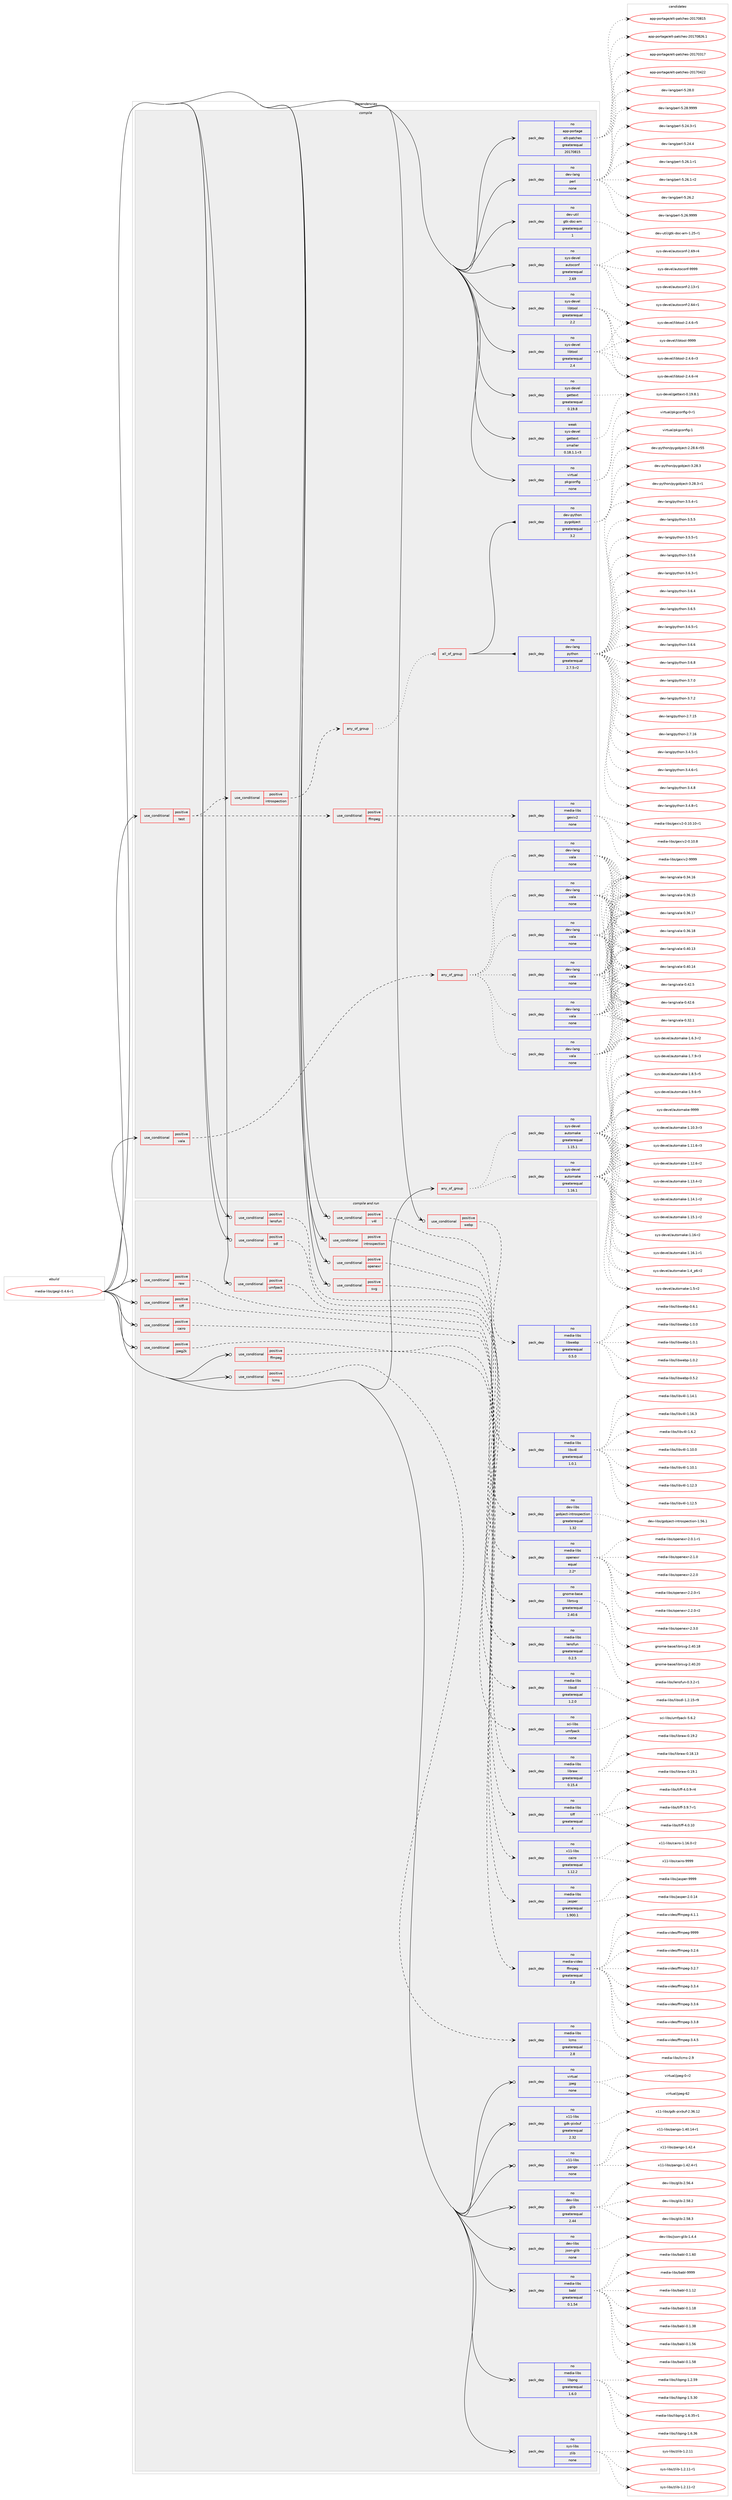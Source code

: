 digraph prolog {

# *************
# Graph options
# *************

newrank=true;
concentrate=true;
compound=true;
graph [rankdir=LR,fontname=Helvetica,fontsize=10,ranksep=1.5];#, ranksep=2.5, nodesep=0.2];
edge  [arrowhead=vee];
node  [fontname=Helvetica,fontsize=10];

# **********
# The ebuild
# **********

subgraph cluster_leftcol {
color=gray;
rank=same;
label=<<i>ebuild</i>>;
id [label="media-libs/gegl-0.4.6-r1", color=red, width=4, href="../media-libs/gegl-0.4.6-r1.svg"];
}

# ****************
# The dependencies
# ****************

subgraph cluster_midcol {
color=gray;
label=<<i>dependencies</i>>;
subgraph cluster_compile {
fillcolor="#eeeeee";
style=filled;
label=<<i>compile</i>>;
subgraph any25007 {
dependency1610458 [label=<<TABLE BORDER="0" CELLBORDER="1" CELLSPACING="0" CELLPADDING="4"><TR><TD CELLPADDING="10">any_of_group</TD></TR></TABLE>>, shape=none, color=red];subgraph pack1150841 {
dependency1610459 [label=<<TABLE BORDER="0" CELLBORDER="1" CELLSPACING="0" CELLPADDING="4" WIDTH="220"><TR><TD ROWSPAN="6" CELLPADDING="30">pack_dep</TD></TR><TR><TD WIDTH="110">no</TD></TR><TR><TD>sys-devel</TD></TR><TR><TD>automake</TD></TR><TR><TD>greaterequal</TD></TR><TR><TD>1.16.1</TD></TR></TABLE>>, shape=none, color=blue];
}
dependency1610458:e -> dependency1610459:w [weight=20,style="dotted",arrowhead="oinv"];
subgraph pack1150842 {
dependency1610460 [label=<<TABLE BORDER="0" CELLBORDER="1" CELLSPACING="0" CELLPADDING="4" WIDTH="220"><TR><TD ROWSPAN="6" CELLPADDING="30">pack_dep</TD></TR><TR><TD WIDTH="110">no</TD></TR><TR><TD>sys-devel</TD></TR><TR><TD>automake</TD></TR><TR><TD>greaterequal</TD></TR><TR><TD>1.15.1</TD></TR></TABLE>>, shape=none, color=blue];
}
dependency1610458:e -> dependency1610460:w [weight=20,style="dotted",arrowhead="oinv"];
}
id:e -> dependency1610458:w [weight=20,style="solid",arrowhead="vee"];
subgraph cond433914 {
dependency1610461 [label=<<TABLE BORDER="0" CELLBORDER="1" CELLSPACING="0" CELLPADDING="4"><TR><TD ROWSPAN="3" CELLPADDING="10">use_conditional</TD></TR><TR><TD>positive</TD></TR><TR><TD>test</TD></TR></TABLE>>, shape=none, color=red];
subgraph cond433915 {
dependency1610462 [label=<<TABLE BORDER="0" CELLBORDER="1" CELLSPACING="0" CELLPADDING="4"><TR><TD ROWSPAN="3" CELLPADDING="10">use_conditional</TD></TR><TR><TD>positive</TD></TR><TR><TD>ffmpeg</TD></TR></TABLE>>, shape=none, color=red];
subgraph pack1150843 {
dependency1610463 [label=<<TABLE BORDER="0" CELLBORDER="1" CELLSPACING="0" CELLPADDING="4" WIDTH="220"><TR><TD ROWSPAN="6" CELLPADDING="30">pack_dep</TD></TR><TR><TD WIDTH="110">no</TD></TR><TR><TD>media-libs</TD></TR><TR><TD>gexiv2</TD></TR><TR><TD>none</TD></TR><TR><TD></TD></TR></TABLE>>, shape=none, color=blue];
}
dependency1610462:e -> dependency1610463:w [weight=20,style="dashed",arrowhead="vee"];
}
dependency1610461:e -> dependency1610462:w [weight=20,style="dashed",arrowhead="vee"];
subgraph cond433916 {
dependency1610464 [label=<<TABLE BORDER="0" CELLBORDER="1" CELLSPACING="0" CELLPADDING="4"><TR><TD ROWSPAN="3" CELLPADDING="10">use_conditional</TD></TR><TR><TD>positive</TD></TR><TR><TD>introspection</TD></TR></TABLE>>, shape=none, color=red];
subgraph any25008 {
dependency1610465 [label=<<TABLE BORDER="0" CELLBORDER="1" CELLSPACING="0" CELLPADDING="4"><TR><TD CELLPADDING="10">any_of_group</TD></TR></TABLE>>, shape=none, color=red];subgraph all699 {
dependency1610466 [label=<<TABLE BORDER="0" CELLBORDER="1" CELLSPACING="0" CELLPADDING="4"><TR><TD CELLPADDING="10">all_of_group</TD></TR></TABLE>>, shape=none, color=red];subgraph pack1150844 {
dependency1610467 [label=<<TABLE BORDER="0" CELLBORDER="1" CELLSPACING="0" CELLPADDING="4" WIDTH="220"><TR><TD ROWSPAN="6" CELLPADDING="30">pack_dep</TD></TR><TR><TD WIDTH="110">no</TD></TR><TR><TD>dev-lang</TD></TR><TR><TD>python</TD></TR><TR><TD>greaterequal</TD></TR><TR><TD>2.7.5-r2</TD></TR></TABLE>>, shape=none, color=blue];
}
dependency1610466:e -> dependency1610467:w [weight=20,style="solid",arrowhead="inv"];
subgraph pack1150845 {
dependency1610468 [label=<<TABLE BORDER="0" CELLBORDER="1" CELLSPACING="0" CELLPADDING="4" WIDTH="220"><TR><TD ROWSPAN="6" CELLPADDING="30">pack_dep</TD></TR><TR><TD WIDTH="110">no</TD></TR><TR><TD>dev-python</TD></TR><TR><TD>pygobject</TD></TR><TR><TD>greaterequal</TD></TR><TR><TD>3.2</TD></TR></TABLE>>, shape=none, color=blue];
}
dependency1610466:e -> dependency1610468:w [weight=20,style="solid",arrowhead="inv"];
}
dependency1610465:e -> dependency1610466:w [weight=20,style="dotted",arrowhead="oinv"];
}
dependency1610464:e -> dependency1610465:w [weight=20,style="dashed",arrowhead="vee"];
}
dependency1610461:e -> dependency1610464:w [weight=20,style="dashed",arrowhead="vee"];
}
id:e -> dependency1610461:w [weight=20,style="solid",arrowhead="vee"];
subgraph cond433917 {
dependency1610469 [label=<<TABLE BORDER="0" CELLBORDER="1" CELLSPACING="0" CELLPADDING="4"><TR><TD ROWSPAN="3" CELLPADDING="10">use_conditional</TD></TR><TR><TD>positive</TD></TR><TR><TD>vala</TD></TR></TABLE>>, shape=none, color=red];
subgraph any25009 {
dependency1610470 [label=<<TABLE BORDER="0" CELLBORDER="1" CELLSPACING="0" CELLPADDING="4"><TR><TD CELLPADDING="10">any_of_group</TD></TR></TABLE>>, shape=none, color=red];subgraph pack1150846 {
dependency1610471 [label=<<TABLE BORDER="0" CELLBORDER="1" CELLSPACING="0" CELLPADDING="4" WIDTH="220"><TR><TD ROWSPAN="6" CELLPADDING="30">pack_dep</TD></TR><TR><TD WIDTH="110">no</TD></TR><TR><TD>dev-lang</TD></TR><TR><TD>vala</TD></TR><TR><TD>none</TD></TR><TR><TD></TD></TR></TABLE>>, shape=none, color=blue];
}
dependency1610470:e -> dependency1610471:w [weight=20,style="dotted",arrowhead="oinv"];
subgraph pack1150847 {
dependency1610472 [label=<<TABLE BORDER="0" CELLBORDER="1" CELLSPACING="0" CELLPADDING="4" WIDTH="220"><TR><TD ROWSPAN="6" CELLPADDING="30">pack_dep</TD></TR><TR><TD WIDTH="110">no</TD></TR><TR><TD>dev-lang</TD></TR><TR><TD>vala</TD></TR><TR><TD>none</TD></TR><TR><TD></TD></TR></TABLE>>, shape=none, color=blue];
}
dependency1610470:e -> dependency1610472:w [weight=20,style="dotted",arrowhead="oinv"];
subgraph pack1150848 {
dependency1610473 [label=<<TABLE BORDER="0" CELLBORDER="1" CELLSPACING="0" CELLPADDING="4" WIDTH="220"><TR><TD ROWSPAN="6" CELLPADDING="30">pack_dep</TD></TR><TR><TD WIDTH="110">no</TD></TR><TR><TD>dev-lang</TD></TR><TR><TD>vala</TD></TR><TR><TD>none</TD></TR><TR><TD></TD></TR></TABLE>>, shape=none, color=blue];
}
dependency1610470:e -> dependency1610473:w [weight=20,style="dotted",arrowhead="oinv"];
subgraph pack1150849 {
dependency1610474 [label=<<TABLE BORDER="0" CELLBORDER="1" CELLSPACING="0" CELLPADDING="4" WIDTH="220"><TR><TD ROWSPAN="6" CELLPADDING="30">pack_dep</TD></TR><TR><TD WIDTH="110">no</TD></TR><TR><TD>dev-lang</TD></TR><TR><TD>vala</TD></TR><TR><TD>none</TD></TR><TR><TD></TD></TR></TABLE>>, shape=none, color=blue];
}
dependency1610470:e -> dependency1610474:w [weight=20,style="dotted",arrowhead="oinv"];
subgraph pack1150850 {
dependency1610475 [label=<<TABLE BORDER="0" CELLBORDER="1" CELLSPACING="0" CELLPADDING="4" WIDTH="220"><TR><TD ROWSPAN="6" CELLPADDING="30">pack_dep</TD></TR><TR><TD WIDTH="110">no</TD></TR><TR><TD>dev-lang</TD></TR><TR><TD>vala</TD></TR><TR><TD>none</TD></TR><TR><TD></TD></TR></TABLE>>, shape=none, color=blue];
}
dependency1610470:e -> dependency1610475:w [weight=20,style="dotted",arrowhead="oinv"];
subgraph pack1150851 {
dependency1610476 [label=<<TABLE BORDER="0" CELLBORDER="1" CELLSPACING="0" CELLPADDING="4" WIDTH="220"><TR><TD ROWSPAN="6" CELLPADDING="30">pack_dep</TD></TR><TR><TD WIDTH="110">no</TD></TR><TR><TD>dev-lang</TD></TR><TR><TD>vala</TD></TR><TR><TD>none</TD></TR><TR><TD></TD></TR></TABLE>>, shape=none, color=blue];
}
dependency1610470:e -> dependency1610476:w [weight=20,style="dotted",arrowhead="oinv"];
}
dependency1610469:e -> dependency1610470:w [weight=20,style="dashed",arrowhead="vee"];
}
id:e -> dependency1610469:w [weight=20,style="solid",arrowhead="vee"];
subgraph pack1150852 {
dependency1610477 [label=<<TABLE BORDER="0" CELLBORDER="1" CELLSPACING="0" CELLPADDING="4" WIDTH="220"><TR><TD ROWSPAN="6" CELLPADDING="30">pack_dep</TD></TR><TR><TD WIDTH="110">no</TD></TR><TR><TD>app-portage</TD></TR><TR><TD>elt-patches</TD></TR><TR><TD>greaterequal</TD></TR><TR><TD>20170815</TD></TR></TABLE>>, shape=none, color=blue];
}
id:e -> dependency1610477:w [weight=20,style="solid",arrowhead="vee"];
subgraph pack1150853 {
dependency1610478 [label=<<TABLE BORDER="0" CELLBORDER="1" CELLSPACING="0" CELLPADDING="4" WIDTH="220"><TR><TD ROWSPAN="6" CELLPADDING="30">pack_dep</TD></TR><TR><TD WIDTH="110">no</TD></TR><TR><TD>dev-lang</TD></TR><TR><TD>perl</TD></TR><TR><TD>none</TD></TR><TR><TD></TD></TR></TABLE>>, shape=none, color=blue];
}
id:e -> dependency1610478:w [weight=20,style="solid",arrowhead="vee"];
subgraph pack1150854 {
dependency1610479 [label=<<TABLE BORDER="0" CELLBORDER="1" CELLSPACING="0" CELLPADDING="4" WIDTH="220"><TR><TD ROWSPAN="6" CELLPADDING="30">pack_dep</TD></TR><TR><TD WIDTH="110">no</TD></TR><TR><TD>dev-util</TD></TR><TR><TD>gtk-doc-am</TD></TR><TR><TD>greaterequal</TD></TR><TR><TD>1</TD></TR></TABLE>>, shape=none, color=blue];
}
id:e -> dependency1610479:w [weight=20,style="solid",arrowhead="vee"];
subgraph pack1150855 {
dependency1610480 [label=<<TABLE BORDER="0" CELLBORDER="1" CELLSPACING="0" CELLPADDING="4" WIDTH="220"><TR><TD ROWSPAN="6" CELLPADDING="30">pack_dep</TD></TR><TR><TD WIDTH="110">no</TD></TR><TR><TD>sys-devel</TD></TR><TR><TD>autoconf</TD></TR><TR><TD>greaterequal</TD></TR><TR><TD>2.69</TD></TR></TABLE>>, shape=none, color=blue];
}
id:e -> dependency1610480:w [weight=20,style="solid",arrowhead="vee"];
subgraph pack1150856 {
dependency1610481 [label=<<TABLE BORDER="0" CELLBORDER="1" CELLSPACING="0" CELLPADDING="4" WIDTH="220"><TR><TD ROWSPAN="6" CELLPADDING="30">pack_dep</TD></TR><TR><TD WIDTH="110">no</TD></TR><TR><TD>sys-devel</TD></TR><TR><TD>gettext</TD></TR><TR><TD>greaterequal</TD></TR><TR><TD>0.19.8</TD></TR></TABLE>>, shape=none, color=blue];
}
id:e -> dependency1610481:w [weight=20,style="solid",arrowhead="vee"];
subgraph pack1150857 {
dependency1610482 [label=<<TABLE BORDER="0" CELLBORDER="1" CELLSPACING="0" CELLPADDING="4" WIDTH="220"><TR><TD ROWSPAN="6" CELLPADDING="30">pack_dep</TD></TR><TR><TD WIDTH="110">no</TD></TR><TR><TD>sys-devel</TD></TR><TR><TD>libtool</TD></TR><TR><TD>greaterequal</TD></TR><TR><TD>2.2</TD></TR></TABLE>>, shape=none, color=blue];
}
id:e -> dependency1610482:w [weight=20,style="solid",arrowhead="vee"];
subgraph pack1150858 {
dependency1610483 [label=<<TABLE BORDER="0" CELLBORDER="1" CELLSPACING="0" CELLPADDING="4" WIDTH="220"><TR><TD ROWSPAN="6" CELLPADDING="30">pack_dep</TD></TR><TR><TD WIDTH="110">no</TD></TR><TR><TD>sys-devel</TD></TR><TR><TD>libtool</TD></TR><TR><TD>greaterequal</TD></TR><TR><TD>2.4</TD></TR></TABLE>>, shape=none, color=blue];
}
id:e -> dependency1610483:w [weight=20,style="solid",arrowhead="vee"];
subgraph pack1150859 {
dependency1610484 [label=<<TABLE BORDER="0" CELLBORDER="1" CELLSPACING="0" CELLPADDING="4" WIDTH="220"><TR><TD ROWSPAN="6" CELLPADDING="30">pack_dep</TD></TR><TR><TD WIDTH="110">no</TD></TR><TR><TD>virtual</TD></TR><TR><TD>pkgconfig</TD></TR><TR><TD>none</TD></TR><TR><TD></TD></TR></TABLE>>, shape=none, color=blue];
}
id:e -> dependency1610484:w [weight=20,style="solid",arrowhead="vee"];
subgraph pack1150860 {
dependency1610485 [label=<<TABLE BORDER="0" CELLBORDER="1" CELLSPACING="0" CELLPADDING="4" WIDTH="220"><TR><TD ROWSPAN="6" CELLPADDING="30">pack_dep</TD></TR><TR><TD WIDTH="110">weak</TD></TR><TR><TD>sys-devel</TD></TR><TR><TD>gettext</TD></TR><TR><TD>smaller</TD></TR><TR><TD>0.18.1.1-r3</TD></TR></TABLE>>, shape=none, color=blue];
}
id:e -> dependency1610485:w [weight=20,style="solid",arrowhead="vee"];
}
subgraph cluster_compileandrun {
fillcolor="#eeeeee";
style=filled;
label=<<i>compile and run</i>>;
subgraph cond433918 {
dependency1610486 [label=<<TABLE BORDER="0" CELLBORDER="1" CELLSPACING="0" CELLPADDING="4"><TR><TD ROWSPAN="3" CELLPADDING="10">use_conditional</TD></TR><TR><TD>positive</TD></TR><TR><TD>cairo</TD></TR></TABLE>>, shape=none, color=red];
subgraph pack1150861 {
dependency1610487 [label=<<TABLE BORDER="0" CELLBORDER="1" CELLSPACING="0" CELLPADDING="4" WIDTH="220"><TR><TD ROWSPAN="6" CELLPADDING="30">pack_dep</TD></TR><TR><TD WIDTH="110">no</TD></TR><TR><TD>x11-libs</TD></TR><TR><TD>cairo</TD></TR><TR><TD>greaterequal</TD></TR><TR><TD>1.12.2</TD></TR></TABLE>>, shape=none, color=blue];
}
dependency1610486:e -> dependency1610487:w [weight=20,style="dashed",arrowhead="vee"];
}
id:e -> dependency1610486:w [weight=20,style="solid",arrowhead="odotvee"];
subgraph cond433919 {
dependency1610488 [label=<<TABLE BORDER="0" CELLBORDER="1" CELLSPACING="0" CELLPADDING="4"><TR><TD ROWSPAN="3" CELLPADDING="10">use_conditional</TD></TR><TR><TD>positive</TD></TR><TR><TD>ffmpeg</TD></TR></TABLE>>, shape=none, color=red];
subgraph pack1150862 {
dependency1610489 [label=<<TABLE BORDER="0" CELLBORDER="1" CELLSPACING="0" CELLPADDING="4" WIDTH="220"><TR><TD ROWSPAN="6" CELLPADDING="30">pack_dep</TD></TR><TR><TD WIDTH="110">no</TD></TR><TR><TD>media-video</TD></TR><TR><TD>ffmpeg</TD></TR><TR><TD>greaterequal</TD></TR><TR><TD>2.8</TD></TR></TABLE>>, shape=none, color=blue];
}
dependency1610488:e -> dependency1610489:w [weight=20,style="dashed",arrowhead="vee"];
}
id:e -> dependency1610488:w [weight=20,style="solid",arrowhead="odotvee"];
subgraph cond433920 {
dependency1610490 [label=<<TABLE BORDER="0" CELLBORDER="1" CELLSPACING="0" CELLPADDING="4"><TR><TD ROWSPAN="3" CELLPADDING="10">use_conditional</TD></TR><TR><TD>positive</TD></TR><TR><TD>introspection</TD></TR></TABLE>>, shape=none, color=red];
subgraph pack1150863 {
dependency1610491 [label=<<TABLE BORDER="0" CELLBORDER="1" CELLSPACING="0" CELLPADDING="4" WIDTH="220"><TR><TD ROWSPAN="6" CELLPADDING="30">pack_dep</TD></TR><TR><TD WIDTH="110">no</TD></TR><TR><TD>dev-libs</TD></TR><TR><TD>gobject-introspection</TD></TR><TR><TD>greaterequal</TD></TR><TR><TD>1.32</TD></TR></TABLE>>, shape=none, color=blue];
}
dependency1610490:e -> dependency1610491:w [weight=20,style="dashed",arrowhead="vee"];
}
id:e -> dependency1610490:w [weight=20,style="solid",arrowhead="odotvee"];
subgraph cond433921 {
dependency1610492 [label=<<TABLE BORDER="0" CELLBORDER="1" CELLSPACING="0" CELLPADDING="4"><TR><TD ROWSPAN="3" CELLPADDING="10">use_conditional</TD></TR><TR><TD>positive</TD></TR><TR><TD>jpeg2k</TD></TR></TABLE>>, shape=none, color=red];
subgraph pack1150864 {
dependency1610493 [label=<<TABLE BORDER="0" CELLBORDER="1" CELLSPACING="0" CELLPADDING="4" WIDTH="220"><TR><TD ROWSPAN="6" CELLPADDING="30">pack_dep</TD></TR><TR><TD WIDTH="110">no</TD></TR><TR><TD>media-libs</TD></TR><TR><TD>jasper</TD></TR><TR><TD>greaterequal</TD></TR><TR><TD>1.900.1</TD></TR></TABLE>>, shape=none, color=blue];
}
dependency1610492:e -> dependency1610493:w [weight=20,style="dashed",arrowhead="vee"];
}
id:e -> dependency1610492:w [weight=20,style="solid",arrowhead="odotvee"];
subgraph cond433922 {
dependency1610494 [label=<<TABLE BORDER="0" CELLBORDER="1" CELLSPACING="0" CELLPADDING="4"><TR><TD ROWSPAN="3" CELLPADDING="10">use_conditional</TD></TR><TR><TD>positive</TD></TR><TR><TD>lcms</TD></TR></TABLE>>, shape=none, color=red];
subgraph pack1150865 {
dependency1610495 [label=<<TABLE BORDER="0" CELLBORDER="1" CELLSPACING="0" CELLPADDING="4" WIDTH="220"><TR><TD ROWSPAN="6" CELLPADDING="30">pack_dep</TD></TR><TR><TD WIDTH="110">no</TD></TR><TR><TD>media-libs</TD></TR><TR><TD>lcms</TD></TR><TR><TD>greaterequal</TD></TR><TR><TD>2.8</TD></TR></TABLE>>, shape=none, color=blue];
}
dependency1610494:e -> dependency1610495:w [weight=20,style="dashed",arrowhead="vee"];
}
id:e -> dependency1610494:w [weight=20,style="solid",arrowhead="odotvee"];
subgraph cond433923 {
dependency1610496 [label=<<TABLE BORDER="0" CELLBORDER="1" CELLSPACING="0" CELLPADDING="4"><TR><TD ROWSPAN="3" CELLPADDING="10">use_conditional</TD></TR><TR><TD>positive</TD></TR><TR><TD>lensfun</TD></TR></TABLE>>, shape=none, color=red];
subgraph pack1150866 {
dependency1610497 [label=<<TABLE BORDER="0" CELLBORDER="1" CELLSPACING="0" CELLPADDING="4" WIDTH="220"><TR><TD ROWSPAN="6" CELLPADDING="30">pack_dep</TD></TR><TR><TD WIDTH="110">no</TD></TR><TR><TD>media-libs</TD></TR><TR><TD>lensfun</TD></TR><TR><TD>greaterequal</TD></TR><TR><TD>0.2.5</TD></TR></TABLE>>, shape=none, color=blue];
}
dependency1610496:e -> dependency1610497:w [weight=20,style="dashed",arrowhead="vee"];
}
id:e -> dependency1610496:w [weight=20,style="solid",arrowhead="odotvee"];
subgraph cond433924 {
dependency1610498 [label=<<TABLE BORDER="0" CELLBORDER="1" CELLSPACING="0" CELLPADDING="4"><TR><TD ROWSPAN="3" CELLPADDING="10">use_conditional</TD></TR><TR><TD>positive</TD></TR><TR><TD>openexr</TD></TR></TABLE>>, shape=none, color=red];
subgraph pack1150867 {
dependency1610499 [label=<<TABLE BORDER="0" CELLBORDER="1" CELLSPACING="0" CELLPADDING="4" WIDTH="220"><TR><TD ROWSPAN="6" CELLPADDING="30">pack_dep</TD></TR><TR><TD WIDTH="110">no</TD></TR><TR><TD>media-libs</TD></TR><TR><TD>openexr</TD></TR><TR><TD>equal</TD></TR><TR><TD>2.2*</TD></TR></TABLE>>, shape=none, color=blue];
}
dependency1610498:e -> dependency1610499:w [weight=20,style="dashed",arrowhead="vee"];
}
id:e -> dependency1610498:w [weight=20,style="solid",arrowhead="odotvee"];
subgraph cond433925 {
dependency1610500 [label=<<TABLE BORDER="0" CELLBORDER="1" CELLSPACING="0" CELLPADDING="4"><TR><TD ROWSPAN="3" CELLPADDING="10">use_conditional</TD></TR><TR><TD>positive</TD></TR><TR><TD>raw</TD></TR></TABLE>>, shape=none, color=red];
subgraph pack1150868 {
dependency1610501 [label=<<TABLE BORDER="0" CELLBORDER="1" CELLSPACING="0" CELLPADDING="4" WIDTH="220"><TR><TD ROWSPAN="6" CELLPADDING="30">pack_dep</TD></TR><TR><TD WIDTH="110">no</TD></TR><TR><TD>media-libs</TD></TR><TR><TD>libraw</TD></TR><TR><TD>greaterequal</TD></TR><TR><TD>0.15.4</TD></TR></TABLE>>, shape=none, color=blue];
}
dependency1610500:e -> dependency1610501:w [weight=20,style="dashed",arrowhead="vee"];
}
id:e -> dependency1610500:w [weight=20,style="solid",arrowhead="odotvee"];
subgraph cond433926 {
dependency1610502 [label=<<TABLE BORDER="0" CELLBORDER="1" CELLSPACING="0" CELLPADDING="4"><TR><TD ROWSPAN="3" CELLPADDING="10">use_conditional</TD></TR><TR><TD>positive</TD></TR><TR><TD>sdl</TD></TR></TABLE>>, shape=none, color=red];
subgraph pack1150869 {
dependency1610503 [label=<<TABLE BORDER="0" CELLBORDER="1" CELLSPACING="0" CELLPADDING="4" WIDTH="220"><TR><TD ROWSPAN="6" CELLPADDING="30">pack_dep</TD></TR><TR><TD WIDTH="110">no</TD></TR><TR><TD>media-libs</TD></TR><TR><TD>libsdl</TD></TR><TR><TD>greaterequal</TD></TR><TR><TD>1.2.0</TD></TR></TABLE>>, shape=none, color=blue];
}
dependency1610502:e -> dependency1610503:w [weight=20,style="dashed",arrowhead="vee"];
}
id:e -> dependency1610502:w [weight=20,style="solid",arrowhead="odotvee"];
subgraph cond433927 {
dependency1610504 [label=<<TABLE BORDER="0" CELLBORDER="1" CELLSPACING="0" CELLPADDING="4"><TR><TD ROWSPAN="3" CELLPADDING="10">use_conditional</TD></TR><TR><TD>positive</TD></TR><TR><TD>svg</TD></TR></TABLE>>, shape=none, color=red];
subgraph pack1150870 {
dependency1610505 [label=<<TABLE BORDER="0" CELLBORDER="1" CELLSPACING="0" CELLPADDING="4" WIDTH="220"><TR><TD ROWSPAN="6" CELLPADDING="30">pack_dep</TD></TR><TR><TD WIDTH="110">no</TD></TR><TR><TD>gnome-base</TD></TR><TR><TD>librsvg</TD></TR><TR><TD>greaterequal</TD></TR><TR><TD>2.40.6</TD></TR></TABLE>>, shape=none, color=blue];
}
dependency1610504:e -> dependency1610505:w [weight=20,style="dashed",arrowhead="vee"];
}
id:e -> dependency1610504:w [weight=20,style="solid",arrowhead="odotvee"];
subgraph cond433928 {
dependency1610506 [label=<<TABLE BORDER="0" CELLBORDER="1" CELLSPACING="0" CELLPADDING="4"><TR><TD ROWSPAN="3" CELLPADDING="10">use_conditional</TD></TR><TR><TD>positive</TD></TR><TR><TD>tiff</TD></TR></TABLE>>, shape=none, color=red];
subgraph pack1150871 {
dependency1610507 [label=<<TABLE BORDER="0" CELLBORDER="1" CELLSPACING="0" CELLPADDING="4" WIDTH="220"><TR><TD ROWSPAN="6" CELLPADDING="30">pack_dep</TD></TR><TR><TD WIDTH="110">no</TD></TR><TR><TD>media-libs</TD></TR><TR><TD>tiff</TD></TR><TR><TD>greaterequal</TD></TR><TR><TD>4</TD></TR></TABLE>>, shape=none, color=blue];
}
dependency1610506:e -> dependency1610507:w [weight=20,style="dashed",arrowhead="vee"];
}
id:e -> dependency1610506:w [weight=20,style="solid",arrowhead="odotvee"];
subgraph cond433929 {
dependency1610508 [label=<<TABLE BORDER="0" CELLBORDER="1" CELLSPACING="0" CELLPADDING="4"><TR><TD ROWSPAN="3" CELLPADDING="10">use_conditional</TD></TR><TR><TD>positive</TD></TR><TR><TD>umfpack</TD></TR></TABLE>>, shape=none, color=red];
subgraph pack1150872 {
dependency1610509 [label=<<TABLE BORDER="0" CELLBORDER="1" CELLSPACING="0" CELLPADDING="4" WIDTH="220"><TR><TD ROWSPAN="6" CELLPADDING="30">pack_dep</TD></TR><TR><TD WIDTH="110">no</TD></TR><TR><TD>sci-libs</TD></TR><TR><TD>umfpack</TD></TR><TR><TD>none</TD></TR><TR><TD></TD></TR></TABLE>>, shape=none, color=blue];
}
dependency1610508:e -> dependency1610509:w [weight=20,style="dashed",arrowhead="vee"];
}
id:e -> dependency1610508:w [weight=20,style="solid",arrowhead="odotvee"];
subgraph cond433930 {
dependency1610510 [label=<<TABLE BORDER="0" CELLBORDER="1" CELLSPACING="0" CELLPADDING="4"><TR><TD ROWSPAN="3" CELLPADDING="10">use_conditional</TD></TR><TR><TD>positive</TD></TR><TR><TD>v4l</TD></TR></TABLE>>, shape=none, color=red];
subgraph pack1150873 {
dependency1610511 [label=<<TABLE BORDER="0" CELLBORDER="1" CELLSPACING="0" CELLPADDING="4" WIDTH="220"><TR><TD ROWSPAN="6" CELLPADDING="30">pack_dep</TD></TR><TR><TD WIDTH="110">no</TD></TR><TR><TD>media-libs</TD></TR><TR><TD>libv4l</TD></TR><TR><TD>greaterequal</TD></TR><TR><TD>1.0.1</TD></TR></TABLE>>, shape=none, color=blue];
}
dependency1610510:e -> dependency1610511:w [weight=20,style="dashed",arrowhead="vee"];
}
id:e -> dependency1610510:w [weight=20,style="solid",arrowhead="odotvee"];
subgraph cond433931 {
dependency1610512 [label=<<TABLE BORDER="0" CELLBORDER="1" CELLSPACING="0" CELLPADDING="4"><TR><TD ROWSPAN="3" CELLPADDING="10">use_conditional</TD></TR><TR><TD>positive</TD></TR><TR><TD>webp</TD></TR></TABLE>>, shape=none, color=red];
subgraph pack1150874 {
dependency1610513 [label=<<TABLE BORDER="0" CELLBORDER="1" CELLSPACING="0" CELLPADDING="4" WIDTH="220"><TR><TD ROWSPAN="6" CELLPADDING="30">pack_dep</TD></TR><TR><TD WIDTH="110">no</TD></TR><TR><TD>media-libs</TD></TR><TR><TD>libwebp</TD></TR><TR><TD>greaterequal</TD></TR><TR><TD>0.5.0</TD></TR></TABLE>>, shape=none, color=blue];
}
dependency1610512:e -> dependency1610513:w [weight=20,style="dashed",arrowhead="vee"];
}
id:e -> dependency1610512:w [weight=20,style="solid",arrowhead="odotvee"];
subgraph pack1150875 {
dependency1610514 [label=<<TABLE BORDER="0" CELLBORDER="1" CELLSPACING="0" CELLPADDING="4" WIDTH="220"><TR><TD ROWSPAN="6" CELLPADDING="30">pack_dep</TD></TR><TR><TD WIDTH="110">no</TD></TR><TR><TD>dev-libs</TD></TR><TR><TD>glib</TD></TR><TR><TD>greaterequal</TD></TR><TR><TD>2.44</TD></TR></TABLE>>, shape=none, color=blue];
}
id:e -> dependency1610514:w [weight=20,style="solid",arrowhead="odotvee"];
subgraph pack1150876 {
dependency1610515 [label=<<TABLE BORDER="0" CELLBORDER="1" CELLSPACING="0" CELLPADDING="4" WIDTH="220"><TR><TD ROWSPAN="6" CELLPADDING="30">pack_dep</TD></TR><TR><TD WIDTH="110">no</TD></TR><TR><TD>dev-libs</TD></TR><TR><TD>json-glib</TD></TR><TR><TD>none</TD></TR><TR><TD></TD></TR></TABLE>>, shape=none, color=blue];
}
id:e -> dependency1610515:w [weight=20,style="solid",arrowhead="odotvee"];
subgraph pack1150877 {
dependency1610516 [label=<<TABLE BORDER="0" CELLBORDER="1" CELLSPACING="0" CELLPADDING="4" WIDTH="220"><TR><TD ROWSPAN="6" CELLPADDING="30">pack_dep</TD></TR><TR><TD WIDTH="110">no</TD></TR><TR><TD>media-libs</TD></TR><TR><TD>babl</TD></TR><TR><TD>greaterequal</TD></TR><TR><TD>0.1.54</TD></TR></TABLE>>, shape=none, color=blue];
}
id:e -> dependency1610516:w [weight=20,style="solid",arrowhead="odotvee"];
subgraph pack1150878 {
dependency1610517 [label=<<TABLE BORDER="0" CELLBORDER="1" CELLSPACING="0" CELLPADDING="4" WIDTH="220"><TR><TD ROWSPAN="6" CELLPADDING="30">pack_dep</TD></TR><TR><TD WIDTH="110">no</TD></TR><TR><TD>media-libs</TD></TR><TR><TD>libpng</TD></TR><TR><TD>greaterequal</TD></TR><TR><TD>1.6.0</TD></TR></TABLE>>, shape=none, color=blue];
}
id:e -> dependency1610517:w [weight=20,style="solid",arrowhead="odotvee"];
subgraph pack1150879 {
dependency1610518 [label=<<TABLE BORDER="0" CELLBORDER="1" CELLSPACING="0" CELLPADDING="4" WIDTH="220"><TR><TD ROWSPAN="6" CELLPADDING="30">pack_dep</TD></TR><TR><TD WIDTH="110">no</TD></TR><TR><TD>sys-libs</TD></TR><TR><TD>zlib</TD></TR><TR><TD>none</TD></TR><TR><TD></TD></TR></TABLE>>, shape=none, color=blue];
}
id:e -> dependency1610518:w [weight=20,style="solid",arrowhead="odotvee"];
subgraph pack1150880 {
dependency1610519 [label=<<TABLE BORDER="0" CELLBORDER="1" CELLSPACING="0" CELLPADDING="4" WIDTH="220"><TR><TD ROWSPAN="6" CELLPADDING="30">pack_dep</TD></TR><TR><TD WIDTH="110">no</TD></TR><TR><TD>virtual</TD></TR><TR><TD>jpeg</TD></TR><TR><TD>none</TD></TR><TR><TD></TD></TR></TABLE>>, shape=none, color=blue];
}
id:e -> dependency1610519:w [weight=20,style="solid",arrowhead="odotvee"];
subgraph pack1150881 {
dependency1610520 [label=<<TABLE BORDER="0" CELLBORDER="1" CELLSPACING="0" CELLPADDING="4" WIDTH="220"><TR><TD ROWSPAN="6" CELLPADDING="30">pack_dep</TD></TR><TR><TD WIDTH="110">no</TD></TR><TR><TD>x11-libs</TD></TR><TR><TD>gdk-pixbuf</TD></TR><TR><TD>greaterequal</TD></TR><TR><TD>2.32</TD></TR></TABLE>>, shape=none, color=blue];
}
id:e -> dependency1610520:w [weight=20,style="solid",arrowhead="odotvee"];
subgraph pack1150882 {
dependency1610521 [label=<<TABLE BORDER="0" CELLBORDER="1" CELLSPACING="0" CELLPADDING="4" WIDTH="220"><TR><TD ROWSPAN="6" CELLPADDING="30">pack_dep</TD></TR><TR><TD WIDTH="110">no</TD></TR><TR><TD>x11-libs</TD></TR><TR><TD>pango</TD></TR><TR><TD>none</TD></TR><TR><TD></TD></TR></TABLE>>, shape=none, color=blue];
}
id:e -> dependency1610521:w [weight=20,style="solid",arrowhead="odotvee"];
}
subgraph cluster_run {
fillcolor="#eeeeee";
style=filled;
label=<<i>run</i>>;
}
}

# **************
# The candidates
# **************

subgraph cluster_choices {
rank=same;
color=gray;
label=<<i>candidates</i>>;

subgraph choice1150841 {
color=black;
nodesep=1;
choice11512111545100101118101108479711711611110997107101454946494846514511451 [label="sys-devel/automake-1.10.3-r3", color=red, width=4,href="../sys-devel/automake-1.10.3-r3.svg"];
choice11512111545100101118101108479711711611110997107101454946494946544511451 [label="sys-devel/automake-1.11.6-r3", color=red, width=4,href="../sys-devel/automake-1.11.6-r3.svg"];
choice11512111545100101118101108479711711611110997107101454946495046544511450 [label="sys-devel/automake-1.12.6-r2", color=red, width=4,href="../sys-devel/automake-1.12.6-r2.svg"];
choice11512111545100101118101108479711711611110997107101454946495146524511450 [label="sys-devel/automake-1.13.4-r2", color=red, width=4,href="../sys-devel/automake-1.13.4-r2.svg"];
choice11512111545100101118101108479711711611110997107101454946495246494511450 [label="sys-devel/automake-1.14.1-r2", color=red, width=4,href="../sys-devel/automake-1.14.1-r2.svg"];
choice11512111545100101118101108479711711611110997107101454946495346494511450 [label="sys-devel/automake-1.15.1-r2", color=red, width=4,href="../sys-devel/automake-1.15.1-r2.svg"];
choice1151211154510010111810110847971171161111099710710145494649544511450 [label="sys-devel/automake-1.16-r2", color=red, width=4,href="../sys-devel/automake-1.16-r2.svg"];
choice11512111545100101118101108479711711611110997107101454946495446494511449 [label="sys-devel/automake-1.16.1-r1", color=red, width=4,href="../sys-devel/automake-1.16.1-r1.svg"];
choice115121115451001011181011084797117116111109971071014549465295112544511450 [label="sys-devel/automake-1.4_p6-r2", color=red, width=4,href="../sys-devel/automake-1.4_p6-r2.svg"];
choice11512111545100101118101108479711711611110997107101454946534511450 [label="sys-devel/automake-1.5-r2", color=red, width=4,href="../sys-devel/automake-1.5-r2.svg"];
choice115121115451001011181011084797117116111109971071014549465446514511450 [label="sys-devel/automake-1.6.3-r2", color=red, width=4,href="../sys-devel/automake-1.6.3-r2.svg"];
choice115121115451001011181011084797117116111109971071014549465546574511451 [label="sys-devel/automake-1.7.9-r3", color=red, width=4,href="../sys-devel/automake-1.7.9-r3.svg"];
choice115121115451001011181011084797117116111109971071014549465646534511453 [label="sys-devel/automake-1.8.5-r5", color=red, width=4,href="../sys-devel/automake-1.8.5-r5.svg"];
choice115121115451001011181011084797117116111109971071014549465746544511453 [label="sys-devel/automake-1.9.6-r5", color=red, width=4,href="../sys-devel/automake-1.9.6-r5.svg"];
choice115121115451001011181011084797117116111109971071014557575757 [label="sys-devel/automake-9999", color=red, width=4,href="../sys-devel/automake-9999.svg"];
dependency1610459:e -> choice11512111545100101118101108479711711611110997107101454946494846514511451:w [style=dotted,weight="100"];
dependency1610459:e -> choice11512111545100101118101108479711711611110997107101454946494946544511451:w [style=dotted,weight="100"];
dependency1610459:e -> choice11512111545100101118101108479711711611110997107101454946495046544511450:w [style=dotted,weight="100"];
dependency1610459:e -> choice11512111545100101118101108479711711611110997107101454946495146524511450:w [style=dotted,weight="100"];
dependency1610459:e -> choice11512111545100101118101108479711711611110997107101454946495246494511450:w [style=dotted,weight="100"];
dependency1610459:e -> choice11512111545100101118101108479711711611110997107101454946495346494511450:w [style=dotted,weight="100"];
dependency1610459:e -> choice1151211154510010111810110847971171161111099710710145494649544511450:w [style=dotted,weight="100"];
dependency1610459:e -> choice11512111545100101118101108479711711611110997107101454946495446494511449:w [style=dotted,weight="100"];
dependency1610459:e -> choice115121115451001011181011084797117116111109971071014549465295112544511450:w [style=dotted,weight="100"];
dependency1610459:e -> choice11512111545100101118101108479711711611110997107101454946534511450:w [style=dotted,weight="100"];
dependency1610459:e -> choice115121115451001011181011084797117116111109971071014549465446514511450:w [style=dotted,weight="100"];
dependency1610459:e -> choice115121115451001011181011084797117116111109971071014549465546574511451:w [style=dotted,weight="100"];
dependency1610459:e -> choice115121115451001011181011084797117116111109971071014549465646534511453:w [style=dotted,weight="100"];
dependency1610459:e -> choice115121115451001011181011084797117116111109971071014549465746544511453:w [style=dotted,weight="100"];
dependency1610459:e -> choice115121115451001011181011084797117116111109971071014557575757:w [style=dotted,weight="100"];
}
subgraph choice1150842 {
color=black;
nodesep=1;
choice11512111545100101118101108479711711611110997107101454946494846514511451 [label="sys-devel/automake-1.10.3-r3", color=red, width=4,href="../sys-devel/automake-1.10.3-r3.svg"];
choice11512111545100101118101108479711711611110997107101454946494946544511451 [label="sys-devel/automake-1.11.6-r3", color=red, width=4,href="../sys-devel/automake-1.11.6-r3.svg"];
choice11512111545100101118101108479711711611110997107101454946495046544511450 [label="sys-devel/automake-1.12.6-r2", color=red, width=4,href="../sys-devel/automake-1.12.6-r2.svg"];
choice11512111545100101118101108479711711611110997107101454946495146524511450 [label="sys-devel/automake-1.13.4-r2", color=red, width=4,href="../sys-devel/automake-1.13.4-r2.svg"];
choice11512111545100101118101108479711711611110997107101454946495246494511450 [label="sys-devel/automake-1.14.1-r2", color=red, width=4,href="../sys-devel/automake-1.14.1-r2.svg"];
choice11512111545100101118101108479711711611110997107101454946495346494511450 [label="sys-devel/automake-1.15.1-r2", color=red, width=4,href="../sys-devel/automake-1.15.1-r2.svg"];
choice1151211154510010111810110847971171161111099710710145494649544511450 [label="sys-devel/automake-1.16-r2", color=red, width=4,href="../sys-devel/automake-1.16-r2.svg"];
choice11512111545100101118101108479711711611110997107101454946495446494511449 [label="sys-devel/automake-1.16.1-r1", color=red, width=4,href="../sys-devel/automake-1.16.1-r1.svg"];
choice115121115451001011181011084797117116111109971071014549465295112544511450 [label="sys-devel/automake-1.4_p6-r2", color=red, width=4,href="../sys-devel/automake-1.4_p6-r2.svg"];
choice11512111545100101118101108479711711611110997107101454946534511450 [label="sys-devel/automake-1.5-r2", color=red, width=4,href="../sys-devel/automake-1.5-r2.svg"];
choice115121115451001011181011084797117116111109971071014549465446514511450 [label="sys-devel/automake-1.6.3-r2", color=red, width=4,href="../sys-devel/automake-1.6.3-r2.svg"];
choice115121115451001011181011084797117116111109971071014549465546574511451 [label="sys-devel/automake-1.7.9-r3", color=red, width=4,href="../sys-devel/automake-1.7.9-r3.svg"];
choice115121115451001011181011084797117116111109971071014549465646534511453 [label="sys-devel/automake-1.8.5-r5", color=red, width=4,href="../sys-devel/automake-1.8.5-r5.svg"];
choice115121115451001011181011084797117116111109971071014549465746544511453 [label="sys-devel/automake-1.9.6-r5", color=red, width=4,href="../sys-devel/automake-1.9.6-r5.svg"];
choice115121115451001011181011084797117116111109971071014557575757 [label="sys-devel/automake-9999", color=red, width=4,href="../sys-devel/automake-9999.svg"];
dependency1610460:e -> choice11512111545100101118101108479711711611110997107101454946494846514511451:w [style=dotted,weight="100"];
dependency1610460:e -> choice11512111545100101118101108479711711611110997107101454946494946544511451:w [style=dotted,weight="100"];
dependency1610460:e -> choice11512111545100101118101108479711711611110997107101454946495046544511450:w [style=dotted,weight="100"];
dependency1610460:e -> choice11512111545100101118101108479711711611110997107101454946495146524511450:w [style=dotted,weight="100"];
dependency1610460:e -> choice11512111545100101118101108479711711611110997107101454946495246494511450:w [style=dotted,weight="100"];
dependency1610460:e -> choice11512111545100101118101108479711711611110997107101454946495346494511450:w [style=dotted,weight="100"];
dependency1610460:e -> choice1151211154510010111810110847971171161111099710710145494649544511450:w [style=dotted,weight="100"];
dependency1610460:e -> choice11512111545100101118101108479711711611110997107101454946495446494511449:w [style=dotted,weight="100"];
dependency1610460:e -> choice115121115451001011181011084797117116111109971071014549465295112544511450:w [style=dotted,weight="100"];
dependency1610460:e -> choice11512111545100101118101108479711711611110997107101454946534511450:w [style=dotted,weight="100"];
dependency1610460:e -> choice115121115451001011181011084797117116111109971071014549465446514511450:w [style=dotted,weight="100"];
dependency1610460:e -> choice115121115451001011181011084797117116111109971071014549465546574511451:w [style=dotted,weight="100"];
dependency1610460:e -> choice115121115451001011181011084797117116111109971071014549465646534511453:w [style=dotted,weight="100"];
dependency1610460:e -> choice115121115451001011181011084797117116111109971071014549465746544511453:w [style=dotted,weight="100"];
dependency1610460:e -> choice115121115451001011181011084797117116111109971071014557575757:w [style=dotted,weight="100"];
}
subgraph choice1150843 {
color=black;
nodesep=1;
choice109101100105974510810598115471031011201051185045484649484649484511449 [label="media-libs/gexiv2-0.10.10-r1", color=red, width=4,href="../media-libs/gexiv2-0.10.10-r1.svg"];
choice109101100105974510810598115471031011201051185045484649484656 [label="media-libs/gexiv2-0.10.8", color=red, width=4,href="../media-libs/gexiv2-0.10.8.svg"];
choice10910110010597451081059811547103101120105118504557575757 [label="media-libs/gexiv2-9999", color=red, width=4,href="../media-libs/gexiv2-9999.svg"];
dependency1610463:e -> choice109101100105974510810598115471031011201051185045484649484649484511449:w [style=dotted,weight="100"];
dependency1610463:e -> choice109101100105974510810598115471031011201051185045484649484656:w [style=dotted,weight="100"];
dependency1610463:e -> choice10910110010597451081059811547103101120105118504557575757:w [style=dotted,weight="100"];
}
subgraph choice1150844 {
color=black;
nodesep=1;
choice10010111845108971101034711212111610411111045504655464953 [label="dev-lang/python-2.7.15", color=red, width=4,href="../dev-lang/python-2.7.15.svg"];
choice10010111845108971101034711212111610411111045504655464954 [label="dev-lang/python-2.7.16", color=red, width=4,href="../dev-lang/python-2.7.16.svg"];
choice1001011184510897110103471121211161041111104551465246534511449 [label="dev-lang/python-3.4.5-r1", color=red, width=4,href="../dev-lang/python-3.4.5-r1.svg"];
choice1001011184510897110103471121211161041111104551465246544511449 [label="dev-lang/python-3.4.6-r1", color=red, width=4,href="../dev-lang/python-3.4.6-r1.svg"];
choice100101118451089711010347112121116104111110455146524656 [label="dev-lang/python-3.4.8", color=red, width=4,href="../dev-lang/python-3.4.8.svg"];
choice1001011184510897110103471121211161041111104551465246564511449 [label="dev-lang/python-3.4.8-r1", color=red, width=4,href="../dev-lang/python-3.4.8-r1.svg"];
choice1001011184510897110103471121211161041111104551465346524511449 [label="dev-lang/python-3.5.4-r1", color=red, width=4,href="../dev-lang/python-3.5.4-r1.svg"];
choice100101118451089711010347112121116104111110455146534653 [label="dev-lang/python-3.5.5", color=red, width=4,href="../dev-lang/python-3.5.5.svg"];
choice1001011184510897110103471121211161041111104551465346534511449 [label="dev-lang/python-3.5.5-r1", color=red, width=4,href="../dev-lang/python-3.5.5-r1.svg"];
choice100101118451089711010347112121116104111110455146534654 [label="dev-lang/python-3.5.6", color=red, width=4,href="../dev-lang/python-3.5.6.svg"];
choice1001011184510897110103471121211161041111104551465446514511449 [label="dev-lang/python-3.6.3-r1", color=red, width=4,href="../dev-lang/python-3.6.3-r1.svg"];
choice100101118451089711010347112121116104111110455146544652 [label="dev-lang/python-3.6.4", color=red, width=4,href="../dev-lang/python-3.6.4.svg"];
choice100101118451089711010347112121116104111110455146544653 [label="dev-lang/python-3.6.5", color=red, width=4,href="../dev-lang/python-3.6.5.svg"];
choice1001011184510897110103471121211161041111104551465446534511449 [label="dev-lang/python-3.6.5-r1", color=red, width=4,href="../dev-lang/python-3.6.5-r1.svg"];
choice100101118451089711010347112121116104111110455146544654 [label="dev-lang/python-3.6.6", color=red, width=4,href="../dev-lang/python-3.6.6.svg"];
choice100101118451089711010347112121116104111110455146544656 [label="dev-lang/python-3.6.8", color=red, width=4,href="../dev-lang/python-3.6.8.svg"];
choice100101118451089711010347112121116104111110455146554648 [label="dev-lang/python-3.7.0", color=red, width=4,href="../dev-lang/python-3.7.0.svg"];
choice100101118451089711010347112121116104111110455146554650 [label="dev-lang/python-3.7.2", color=red, width=4,href="../dev-lang/python-3.7.2.svg"];
dependency1610467:e -> choice10010111845108971101034711212111610411111045504655464953:w [style=dotted,weight="100"];
dependency1610467:e -> choice10010111845108971101034711212111610411111045504655464954:w [style=dotted,weight="100"];
dependency1610467:e -> choice1001011184510897110103471121211161041111104551465246534511449:w [style=dotted,weight="100"];
dependency1610467:e -> choice1001011184510897110103471121211161041111104551465246544511449:w [style=dotted,weight="100"];
dependency1610467:e -> choice100101118451089711010347112121116104111110455146524656:w [style=dotted,weight="100"];
dependency1610467:e -> choice1001011184510897110103471121211161041111104551465246564511449:w [style=dotted,weight="100"];
dependency1610467:e -> choice1001011184510897110103471121211161041111104551465346524511449:w [style=dotted,weight="100"];
dependency1610467:e -> choice100101118451089711010347112121116104111110455146534653:w [style=dotted,weight="100"];
dependency1610467:e -> choice1001011184510897110103471121211161041111104551465346534511449:w [style=dotted,weight="100"];
dependency1610467:e -> choice100101118451089711010347112121116104111110455146534654:w [style=dotted,weight="100"];
dependency1610467:e -> choice1001011184510897110103471121211161041111104551465446514511449:w [style=dotted,weight="100"];
dependency1610467:e -> choice100101118451089711010347112121116104111110455146544652:w [style=dotted,weight="100"];
dependency1610467:e -> choice100101118451089711010347112121116104111110455146544653:w [style=dotted,weight="100"];
dependency1610467:e -> choice1001011184510897110103471121211161041111104551465446534511449:w [style=dotted,weight="100"];
dependency1610467:e -> choice100101118451089711010347112121116104111110455146544654:w [style=dotted,weight="100"];
dependency1610467:e -> choice100101118451089711010347112121116104111110455146544656:w [style=dotted,weight="100"];
dependency1610467:e -> choice100101118451089711010347112121116104111110455146554648:w [style=dotted,weight="100"];
dependency1610467:e -> choice100101118451089711010347112121116104111110455146554650:w [style=dotted,weight="100"];
}
subgraph choice1150845 {
color=black;
nodesep=1;
choice1001011184511212111610411111047112121103111981061019911645504650564654451145353 [label="dev-python/pygobject-2.28.6-r55", color=red, width=4,href="../dev-python/pygobject-2.28.6-r55.svg"];
choice1001011184511212111610411111047112121103111981061019911645514650564651 [label="dev-python/pygobject-3.28.3", color=red, width=4,href="../dev-python/pygobject-3.28.3.svg"];
choice10010111845112121116104111110471121211031119810610199116455146505646514511449 [label="dev-python/pygobject-3.28.3-r1", color=red, width=4,href="../dev-python/pygobject-3.28.3-r1.svg"];
dependency1610468:e -> choice1001011184511212111610411111047112121103111981061019911645504650564654451145353:w [style=dotted,weight="100"];
dependency1610468:e -> choice1001011184511212111610411111047112121103111981061019911645514650564651:w [style=dotted,weight="100"];
dependency1610468:e -> choice10010111845112121116104111110471121211031119810610199116455146505646514511449:w [style=dotted,weight="100"];
}
subgraph choice1150846 {
color=black;
nodesep=1;
choice100101118451089711010347118971089745484651504649 [label="dev-lang/vala-0.32.1", color=red, width=4,href="../dev-lang/vala-0.32.1.svg"];
choice10010111845108971101034711897108974548465152464954 [label="dev-lang/vala-0.34.16", color=red, width=4,href="../dev-lang/vala-0.34.16.svg"];
choice10010111845108971101034711897108974548465154464953 [label="dev-lang/vala-0.36.15", color=red, width=4,href="../dev-lang/vala-0.36.15.svg"];
choice10010111845108971101034711897108974548465154464955 [label="dev-lang/vala-0.36.17", color=red, width=4,href="../dev-lang/vala-0.36.17.svg"];
choice10010111845108971101034711897108974548465154464956 [label="dev-lang/vala-0.36.18", color=red, width=4,href="../dev-lang/vala-0.36.18.svg"];
choice10010111845108971101034711897108974548465248464951 [label="dev-lang/vala-0.40.13", color=red, width=4,href="../dev-lang/vala-0.40.13.svg"];
choice10010111845108971101034711897108974548465248464952 [label="dev-lang/vala-0.40.14", color=red, width=4,href="../dev-lang/vala-0.40.14.svg"];
choice100101118451089711010347118971089745484652504653 [label="dev-lang/vala-0.42.5", color=red, width=4,href="../dev-lang/vala-0.42.5.svg"];
choice100101118451089711010347118971089745484652504654 [label="dev-lang/vala-0.42.6", color=red, width=4,href="../dev-lang/vala-0.42.6.svg"];
dependency1610471:e -> choice100101118451089711010347118971089745484651504649:w [style=dotted,weight="100"];
dependency1610471:e -> choice10010111845108971101034711897108974548465152464954:w [style=dotted,weight="100"];
dependency1610471:e -> choice10010111845108971101034711897108974548465154464953:w [style=dotted,weight="100"];
dependency1610471:e -> choice10010111845108971101034711897108974548465154464955:w [style=dotted,weight="100"];
dependency1610471:e -> choice10010111845108971101034711897108974548465154464956:w [style=dotted,weight="100"];
dependency1610471:e -> choice10010111845108971101034711897108974548465248464951:w [style=dotted,weight="100"];
dependency1610471:e -> choice10010111845108971101034711897108974548465248464952:w [style=dotted,weight="100"];
dependency1610471:e -> choice100101118451089711010347118971089745484652504653:w [style=dotted,weight="100"];
dependency1610471:e -> choice100101118451089711010347118971089745484652504654:w [style=dotted,weight="100"];
}
subgraph choice1150847 {
color=black;
nodesep=1;
choice100101118451089711010347118971089745484651504649 [label="dev-lang/vala-0.32.1", color=red, width=4,href="../dev-lang/vala-0.32.1.svg"];
choice10010111845108971101034711897108974548465152464954 [label="dev-lang/vala-0.34.16", color=red, width=4,href="../dev-lang/vala-0.34.16.svg"];
choice10010111845108971101034711897108974548465154464953 [label="dev-lang/vala-0.36.15", color=red, width=4,href="../dev-lang/vala-0.36.15.svg"];
choice10010111845108971101034711897108974548465154464955 [label="dev-lang/vala-0.36.17", color=red, width=4,href="../dev-lang/vala-0.36.17.svg"];
choice10010111845108971101034711897108974548465154464956 [label="dev-lang/vala-0.36.18", color=red, width=4,href="../dev-lang/vala-0.36.18.svg"];
choice10010111845108971101034711897108974548465248464951 [label="dev-lang/vala-0.40.13", color=red, width=4,href="../dev-lang/vala-0.40.13.svg"];
choice10010111845108971101034711897108974548465248464952 [label="dev-lang/vala-0.40.14", color=red, width=4,href="../dev-lang/vala-0.40.14.svg"];
choice100101118451089711010347118971089745484652504653 [label="dev-lang/vala-0.42.5", color=red, width=4,href="../dev-lang/vala-0.42.5.svg"];
choice100101118451089711010347118971089745484652504654 [label="dev-lang/vala-0.42.6", color=red, width=4,href="../dev-lang/vala-0.42.6.svg"];
dependency1610472:e -> choice100101118451089711010347118971089745484651504649:w [style=dotted,weight="100"];
dependency1610472:e -> choice10010111845108971101034711897108974548465152464954:w [style=dotted,weight="100"];
dependency1610472:e -> choice10010111845108971101034711897108974548465154464953:w [style=dotted,weight="100"];
dependency1610472:e -> choice10010111845108971101034711897108974548465154464955:w [style=dotted,weight="100"];
dependency1610472:e -> choice10010111845108971101034711897108974548465154464956:w [style=dotted,weight="100"];
dependency1610472:e -> choice10010111845108971101034711897108974548465248464951:w [style=dotted,weight="100"];
dependency1610472:e -> choice10010111845108971101034711897108974548465248464952:w [style=dotted,weight="100"];
dependency1610472:e -> choice100101118451089711010347118971089745484652504653:w [style=dotted,weight="100"];
dependency1610472:e -> choice100101118451089711010347118971089745484652504654:w [style=dotted,weight="100"];
}
subgraph choice1150848 {
color=black;
nodesep=1;
choice100101118451089711010347118971089745484651504649 [label="dev-lang/vala-0.32.1", color=red, width=4,href="../dev-lang/vala-0.32.1.svg"];
choice10010111845108971101034711897108974548465152464954 [label="dev-lang/vala-0.34.16", color=red, width=4,href="../dev-lang/vala-0.34.16.svg"];
choice10010111845108971101034711897108974548465154464953 [label="dev-lang/vala-0.36.15", color=red, width=4,href="../dev-lang/vala-0.36.15.svg"];
choice10010111845108971101034711897108974548465154464955 [label="dev-lang/vala-0.36.17", color=red, width=4,href="../dev-lang/vala-0.36.17.svg"];
choice10010111845108971101034711897108974548465154464956 [label="dev-lang/vala-0.36.18", color=red, width=4,href="../dev-lang/vala-0.36.18.svg"];
choice10010111845108971101034711897108974548465248464951 [label="dev-lang/vala-0.40.13", color=red, width=4,href="../dev-lang/vala-0.40.13.svg"];
choice10010111845108971101034711897108974548465248464952 [label="dev-lang/vala-0.40.14", color=red, width=4,href="../dev-lang/vala-0.40.14.svg"];
choice100101118451089711010347118971089745484652504653 [label="dev-lang/vala-0.42.5", color=red, width=4,href="../dev-lang/vala-0.42.5.svg"];
choice100101118451089711010347118971089745484652504654 [label="dev-lang/vala-0.42.6", color=red, width=4,href="../dev-lang/vala-0.42.6.svg"];
dependency1610473:e -> choice100101118451089711010347118971089745484651504649:w [style=dotted,weight="100"];
dependency1610473:e -> choice10010111845108971101034711897108974548465152464954:w [style=dotted,weight="100"];
dependency1610473:e -> choice10010111845108971101034711897108974548465154464953:w [style=dotted,weight="100"];
dependency1610473:e -> choice10010111845108971101034711897108974548465154464955:w [style=dotted,weight="100"];
dependency1610473:e -> choice10010111845108971101034711897108974548465154464956:w [style=dotted,weight="100"];
dependency1610473:e -> choice10010111845108971101034711897108974548465248464951:w [style=dotted,weight="100"];
dependency1610473:e -> choice10010111845108971101034711897108974548465248464952:w [style=dotted,weight="100"];
dependency1610473:e -> choice100101118451089711010347118971089745484652504653:w [style=dotted,weight="100"];
dependency1610473:e -> choice100101118451089711010347118971089745484652504654:w [style=dotted,weight="100"];
}
subgraph choice1150849 {
color=black;
nodesep=1;
choice100101118451089711010347118971089745484651504649 [label="dev-lang/vala-0.32.1", color=red, width=4,href="../dev-lang/vala-0.32.1.svg"];
choice10010111845108971101034711897108974548465152464954 [label="dev-lang/vala-0.34.16", color=red, width=4,href="../dev-lang/vala-0.34.16.svg"];
choice10010111845108971101034711897108974548465154464953 [label="dev-lang/vala-0.36.15", color=red, width=4,href="../dev-lang/vala-0.36.15.svg"];
choice10010111845108971101034711897108974548465154464955 [label="dev-lang/vala-0.36.17", color=red, width=4,href="../dev-lang/vala-0.36.17.svg"];
choice10010111845108971101034711897108974548465154464956 [label="dev-lang/vala-0.36.18", color=red, width=4,href="../dev-lang/vala-0.36.18.svg"];
choice10010111845108971101034711897108974548465248464951 [label="dev-lang/vala-0.40.13", color=red, width=4,href="../dev-lang/vala-0.40.13.svg"];
choice10010111845108971101034711897108974548465248464952 [label="dev-lang/vala-0.40.14", color=red, width=4,href="../dev-lang/vala-0.40.14.svg"];
choice100101118451089711010347118971089745484652504653 [label="dev-lang/vala-0.42.5", color=red, width=4,href="../dev-lang/vala-0.42.5.svg"];
choice100101118451089711010347118971089745484652504654 [label="dev-lang/vala-0.42.6", color=red, width=4,href="../dev-lang/vala-0.42.6.svg"];
dependency1610474:e -> choice100101118451089711010347118971089745484651504649:w [style=dotted,weight="100"];
dependency1610474:e -> choice10010111845108971101034711897108974548465152464954:w [style=dotted,weight="100"];
dependency1610474:e -> choice10010111845108971101034711897108974548465154464953:w [style=dotted,weight="100"];
dependency1610474:e -> choice10010111845108971101034711897108974548465154464955:w [style=dotted,weight="100"];
dependency1610474:e -> choice10010111845108971101034711897108974548465154464956:w [style=dotted,weight="100"];
dependency1610474:e -> choice10010111845108971101034711897108974548465248464951:w [style=dotted,weight="100"];
dependency1610474:e -> choice10010111845108971101034711897108974548465248464952:w [style=dotted,weight="100"];
dependency1610474:e -> choice100101118451089711010347118971089745484652504653:w [style=dotted,weight="100"];
dependency1610474:e -> choice100101118451089711010347118971089745484652504654:w [style=dotted,weight="100"];
}
subgraph choice1150850 {
color=black;
nodesep=1;
choice100101118451089711010347118971089745484651504649 [label="dev-lang/vala-0.32.1", color=red, width=4,href="../dev-lang/vala-0.32.1.svg"];
choice10010111845108971101034711897108974548465152464954 [label="dev-lang/vala-0.34.16", color=red, width=4,href="../dev-lang/vala-0.34.16.svg"];
choice10010111845108971101034711897108974548465154464953 [label="dev-lang/vala-0.36.15", color=red, width=4,href="../dev-lang/vala-0.36.15.svg"];
choice10010111845108971101034711897108974548465154464955 [label="dev-lang/vala-0.36.17", color=red, width=4,href="../dev-lang/vala-0.36.17.svg"];
choice10010111845108971101034711897108974548465154464956 [label="dev-lang/vala-0.36.18", color=red, width=4,href="../dev-lang/vala-0.36.18.svg"];
choice10010111845108971101034711897108974548465248464951 [label="dev-lang/vala-0.40.13", color=red, width=4,href="../dev-lang/vala-0.40.13.svg"];
choice10010111845108971101034711897108974548465248464952 [label="dev-lang/vala-0.40.14", color=red, width=4,href="../dev-lang/vala-0.40.14.svg"];
choice100101118451089711010347118971089745484652504653 [label="dev-lang/vala-0.42.5", color=red, width=4,href="../dev-lang/vala-0.42.5.svg"];
choice100101118451089711010347118971089745484652504654 [label="dev-lang/vala-0.42.6", color=red, width=4,href="../dev-lang/vala-0.42.6.svg"];
dependency1610475:e -> choice100101118451089711010347118971089745484651504649:w [style=dotted,weight="100"];
dependency1610475:e -> choice10010111845108971101034711897108974548465152464954:w [style=dotted,weight="100"];
dependency1610475:e -> choice10010111845108971101034711897108974548465154464953:w [style=dotted,weight="100"];
dependency1610475:e -> choice10010111845108971101034711897108974548465154464955:w [style=dotted,weight="100"];
dependency1610475:e -> choice10010111845108971101034711897108974548465154464956:w [style=dotted,weight="100"];
dependency1610475:e -> choice10010111845108971101034711897108974548465248464951:w [style=dotted,weight="100"];
dependency1610475:e -> choice10010111845108971101034711897108974548465248464952:w [style=dotted,weight="100"];
dependency1610475:e -> choice100101118451089711010347118971089745484652504653:w [style=dotted,weight="100"];
dependency1610475:e -> choice100101118451089711010347118971089745484652504654:w [style=dotted,weight="100"];
}
subgraph choice1150851 {
color=black;
nodesep=1;
choice100101118451089711010347118971089745484651504649 [label="dev-lang/vala-0.32.1", color=red, width=4,href="../dev-lang/vala-0.32.1.svg"];
choice10010111845108971101034711897108974548465152464954 [label="dev-lang/vala-0.34.16", color=red, width=4,href="../dev-lang/vala-0.34.16.svg"];
choice10010111845108971101034711897108974548465154464953 [label="dev-lang/vala-0.36.15", color=red, width=4,href="../dev-lang/vala-0.36.15.svg"];
choice10010111845108971101034711897108974548465154464955 [label="dev-lang/vala-0.36.17", color=red, width=4,href="../dev-lang/vala-0.36.17.svg"];
choice10010111845108971101034711897108974548465154464956 [label="dev-lang/vala-0.36.18", color=red, width=4,href="../dev-lang/vala-0.36.18.svg"];
choice10010111845108971101034711897108974548465248464951 [label="dev-lang/vala-0.40.13", color=red, width=4,href="../dev-lang/vala-0.40.13.svg"];
choice10010111845108971101034711897108974548465248464952 [label="dev-lang/vala-0.40.14", color=red, width=4,href="../dev-lang/vala-0.40.14.svg"];
choice100101118451089711010347118971089745484652504653 [label="dev-lang/vala-0.42.5", color=red, width=4,href="../dev-lang/vala-0.42.5.svg"];
choice100101118451089711010347118971089745484652504654 [label="dev-lang/vala-0.42.6", color=red, width=4,href="../dev-lang/vala-0.42.6.svg"];
dependency1610476:e -> choice100101118451089711010347118971089745484651504649:w [style=dotted,weight="100"];
dependency1610476:e -> choice10010111845108971101034711897108974548465152464954:w [style=dotted,weight="100"];
dependency1610476:e -> choice10010111845108971101034711897108974548465154464953:w [style=dotted,weight="100"];
dependency1610476:e -> choice10010111845108971101034711897108974548465154464955:w [style=dotted,weight="100"];
dependency1610476:e -> choice10010111845108971101034711897108974548465154464956:w [style=dotted,weight="100"];
dependency1610476:e -> choice10010111845108971101034711897108974548465248464951:w [style=dotted,weight="100"];
dependency1610476:e -> choice10010111845108971101034711897108974548465248464952:w [style=dotted,weight="100"];
dependency1610476:e -> choice100101118451089711010347118971089745484652504653:w [style=dotted,weight="100"];
dependency1610476:e -> choice100101118451089711010347118971089745484652504654:w [style=dotted,weight="100"];
}
subgraph choice1150852 {
color=black;
nodesep=1;
choice97112112451121111141169710310147101108116451129711699104101115455048495548514955 [label="app-portage/elt-patches-20170317", color=red, width=4,href="../app-portage/elt-patches-20170317.svg"];
choice97112112451121111141169710310147101108116451129711699104101115455048495548525050 [label="app-portage/elt-patches-20170422", color=red, width=4,href="../app-portage/elt-patches-20170422.svg"];
choice97112112451121111141169710310147101108116451129711699104101115455048495548564953 [label="app-portage/elt-patches-20170815", color=red, width=4,href="../app-portage/elt-patches-20170815.svg"];
choice971121124511211111411697103101471011081164511297116991041011154550484955485650544649 [label="app-portage/elt-patches-20170826.1", color=red, width=4,href="../app-portage/elt-patches-20170826.1.svg"];
dependency1610477:e -> choice97112112451121111141169710310147101108116451129711699104101115455048495548514955:w [style=dotted,weight="100"];
dependency1610477:e -> choice97112112451121111141169710310147101108116451129711699104101115455048495548525050:w [style=dotted,weight="100"];
dependency1610477:e -> choice97112112451121111141169710310147101108116451129711699104101115455048495548564953:w [style=dotted,weight="100"];
dependency1610477:e -> choice971121124511211111411697103101471011081164511297116991041011154550484955485650544649:w [style=dotted,weight="100"];
}
subgraph choice1150853 {
color=black;
nodesep=1;
choice100101118451089711010347112101114108455346505246514511449 [label="dev-lang/perl-5.24.3-r1", color=red, width=4,href="../dev-lang/perl-5.24.3-r1.svg"];
choice10010111845108971101034711210111410845534650524652 [label="dev-lang/perl-5.24.4", color=red, width=4,href="../dev-lang/perl-5.24.4.svg"];
choice100101118451089711010347112101114108455346505446494511449 [label="dev-lang/perl-5.26.1-r1", color=red, width=4,href="../dev-lang/perl-5.26.1-r1.svg"];
choice100101118451089711010347112101114108455346505446494511450 [label="dev-lang/perl-5.26.1-r2", color=red, width=4,href="../dev-lang/perl-5.26.1-r2.svg"];
choice10010111845108971101034711210111410845534650544650 [label="dev-lang/perl-5.26.2", color=red, width=4,href="../dev-lang/perl-5.26.2.svg"];
choice10010111845108971101034711210111410845534650544657575757 [label="dev-lang/perl-5.26.9999", color=red, width=4,href="../dev-lang/perl-5.26.9999.svg"];
choice10010111845108971101034711210111410845534650564648 [label="dev-lang/perl-5.28.0", color=red, width=4,href="../dev-lang/perl-5.28.0.svg"];
choice10010111845108971101034711210111410845534650564657575757 [label="dev-lang/perl-5.28.9999", color=red, width=4,href="../dev-lang/perl-5.28.9999.svg"];
dependency1610478:e -> choice100101118451089711010347112101114108455346505246514511449:w [style=dotted,weight="100"];
dependency1610478:e -> choice10010111845108971101034711210111410845534650524652:w [style=dotted,weight="100"];
dependency1610478:e -> choice100101118451089711010347112101114108455346505446494511449:w [style=dotted,weight="100"];
dependency1610478:e -> choice100101118451089711010347112101114108455346505446494511450:w [style=dotted,weight="100"];
dependency1610478:e -> choice10010111845108971101034711210111410845534650544650:w [style=dotted,weight="100"];
dependency1610478:e -> choice10010111845108971101034711210111410845534650544657575757:w [style=dotted,weight="100"];
dependency1610478:e -> choice10010111845108971101034711210111410845534650564648:w [style=dotted,weight="100"];
dependency1610478:e -> choice10010111845108971101034711210111410845534650564657575757:w [style=dotted,weight="100"];
}
subgraph choice1150854 {
color=black;
nodesep=1;
choice10010111845117116105108471031161074510011199459710945494650534511449 [label="dev-util/gtk-doc-am-1.25-r1", color=red, width=4,href="../dev-util/gtk-doc-am-1.25-r1.svg"];
dependency1610479:e -> choice10010111845117116105108471031161074510011199459710945494650534511449:w [style=dotted,weight="100"];
}
subgraph choice1150855 {
color=black;
nodesep=1;
choice1151211154510010111810110847971171161119911111010245504649514511449 [label="sys-devel/autoconf-2.13-r1", color=red, width=4,href="../sys-devel/autoconf-2.13-r1.svg"];
choice1151211154510010111810110847971171161119911111010245504654524511449 [label="sys-devel/autoconf-2.64-r1", color=red, width=4,href="../sys-devel/autoconf-2.64-r1.svg"];
choice1151211154510010111810110847971171161119911111010245504654574511452 [label="sys-devel/autoconf-2.69-r4", color=red, width=4,href="../sys-devel/autoconf-2.69-r4.svg"];
choice115121115451001011181011084797117116111991111101024557575757 [label="sys-devel/autoconf-9999", color=red, width=4,href="../sys-devel/autoconf-9999.svg"];
dependency1610480:e -> choice1151211154510010111810110847971171161119911111010245504649514511449:w [style=dotted,weight="100"];
dependency1610480:e -> choice1151211154510010111810110847971171161119911111010245504654524511449:w [style=dotted,weight="100"];
dependency1610480:e -> choice1151211154510010111810110847971171161119911111010245504654574511452:w [style=dotted,weight="100"];
dependency1610480:e -> choice115121115451001011181011084797117116111991111101024557575757:w [style=dotted,weight="100"];
}
subgraph choice1150856 {
color=black;
nodesep=1;
choice1151211154510010111810110847103101116116101120116454846495746564649 [label="sys-devel/gettext-0.19.8.1", color=red, width=4,href="../sys-devel/gettext-0.19.8.1.svg"];
dependency1610481:e -> choice1151211154510010111810110847103101116116101120116454846495746564649:w [style=dotted,weight="100"];
}
subgraph choice1150857 {
color=black;
nodesep=1;
choice1151211154510010111810110847108105981161111111084550465246544511451 [label="sys-devel/libtool-2.4.6-r3", color=red, width=4,href="../sys-devel/libtool-2.4.6-r3.svg"];
choice1151211154510010111810110847108105981161111111084550465246544511452 [label="sys-devel/libtool-2.4.6-r4", color=red, width=4,href="../sys-devel/libtool-2.4.6-r4.svg"];
choice1151211154510010111810110847108105981161111111084550465246544511453 [label="sys-devel/libtool-2.4.6-r5", color=red, width=4,href="../sys-devel/libtool-2.4.6-r5.svg"];
choice1151211154510010111810110847108105981161111111084557575757 [label="sys-devel/libtool-9999", color=red, width=4,href="../sys-devel/libtool-9999.svg"];
dependency1610482:e -> choice1151211154510010111810110847108105981161111111084550465246544511451:w [style=dotted,weight="100"];
dependency1610482:e -> choice1151211154510010111810110847108105981161111111084550465246544511452:w [style=dotted,weight="100"];
dependency1610482:e -> choice1151211154510010111810110847108105981161111111084550465246544511453:w [style=dotted,weight="100"];
dependency1610482:e -> choice1151211154510010111810110847108105981161111111084557575757:w [style=dotted,weight="100"];
}
subgraph choice1150858 {
color=black;
nodesep=1;
choice1151211154510010111810110847108105981161111111084550465246544511451 [label="sys-devel/libtool-2.4.6-r3", color=red, width=4,href="../sys-devel/libtool-2.4.6-r3.svg"];
choice1151211154510010111810110847108105981161111111084550465246544511452 [label="sys-devel/libtool-2.4.6-r4", color=red, width=4,href="../sys-devel/libtool-2.4.6-r4.svg"];
choice1151211154510010111810110847108105981161111111084550465246544511453 [label="sys-devel/libtool-2.4.6-r5", color=red, width=4,href="../sys-devel/libtool-2.4.6-r5.svg"];
choice1151211154510010111810110847108105981161111111084557575757 [label="sys-devel/libtool-9999", color=red, width=4,href="../sys-devel/libtool-9999.svg"];
dependency1610483:e -> choice1151211154510010111810110847108105981161111111084550465246544511451:w [style=dotted,weight="100"];
dependency1610483:e -> choice1151211154510010111810110847108105981161111111084550465246544511452:w [style=dotted,weight="100"];
dependency1610483:e -> choice1151211154510010111810110847108105981161111111084550465246544511453:w [style=dotted,weight="100"];
dependency1610483:e -> choice1151211154510010111810110847108105981161111111084557575757:w [style=dotted,weight="100"];
}
subgraph choice1150859 {
color=black;
nodesep=1;
choice11810511411611797108471121071039911111010210510345484511449 [label="virtual/pkgconfig-0-r1", color=red, width=4,href="../virtual/pkgconfig-0-r1.svg"];
choice1181051141161179710847112107103991111101021051034549 [label="virtual/pkgconfig-1", color=red, width=4,href="../virtual/pkgconfig-1.svg"];
dependency1610484:e -> choice11810511411611797108471121071039911111010210510345484511449:w [style=dotted,weight="100"];
dependency1610484:e -> choice1181051141161179710847112107103991111101021051034549:w [style=dotted,weight="100"];
}
subgraph choice1150860 {
color=black;
nodesep=1;
choice1151211154510010111810110847103101116116101120116454846495746564649 [label="sys-devel/gettext-0.19.8.1", color=red, width=4,href="../sys-devel/gettext-0.19.8.1.svg"];
dependency1610485:e -> choice1151211154510010111810110847103101116116101120116454846495746564649:w [style=dotted,weight="100"];
}
subgraph choice1150861 {
color=black;
nodesep=1;
choice12049494510810598115479997105114111454946495446484511450 [label="x11-libs/cairo-1.16.0-r2", color=red, width=4,href="../x11-libs/cairo-1.16.0-r2.svg"];
choice120494945108105981154799971051141114557575757 [label="x11-libs/cairo-9999", color=red, width=4,href="../x11-libs/cairo-9999.svg"];
dependency1610487:e -> choice12049494510810598115479997105114111454946495446484511450:w [style=dotted,weight="100"];
dependency1610487:e -> choice120494945108105981154799971051141114557575757:w [style=dotted,weight="100"];
}
subgraph choice1150862 {
color=black;
nodesep=1;
choice109101100105974511810510010111147102102109112101103455146504654 [label="media-video/ffmpeg-3.2.6", color=red, width=4,href="../media-video/ffmpeg-3.2.6.svg"];
choice109101100105974511810510010111147102102109112101103455146504655 [label="media-video/ffmpeg-3.2.7", color=red, width=4,href="../media-video/ffmpeg-3.2.7.svg"];
choice109101100105974511810510010111147102102109112101103455146514652 [label="media-video/ffmpeg-3.3.4", color=red, width=4,href="../media-video/ffmpeg-3.3.4.svg"];
choice109101100105974511810510010111147102102109112101103455146514654 [label="media-video/ffmpeg-3.3.6", color=red, width=4,href="../media-video/ffmpeg-3.3.6.svg"];
choice109101100105974511810510010111147102102109112101103455146514656 [label="media-video/ffmpeg-3.3.8", color=red, width=4,href="../media-video/ffmpeg-3.3.8.svg"];
choice109101100105974511810510010111147102102109112101103455146524653 [label="media-video/ffmpeg-3.4.5", color=red, width=4,href="../media-video/ffmpeg-3.4.5.svg"];
choice109101100105974511810510010111147102102109112101103455246494649 [label="media-video/ffmpeg-4.1.1", color=red, width=4,href="../media-video/ffmpeg-4.1.1.svg"];
choice1091011001059745118105100101111471021021091121011034557575757 [label="media-video/ffmpeg-9999", color=red, width=4,href="../media-video/ffmpeg-9999.svg"];
dependency1610489:e -> choice109101100105974511810510010111147102102109112101103455146504654:w [style=dotted,weight="100"];
dependency1610489:e -> choice109101100105974511810510010111147102102109112101103455146504655:w [style=dotted,weight="100"];
dependency1610489:e -> choice109101100105974511810510010111147102102109112101103455146514652:w [style=dotted,weight="100"];
dependency1610489:e -> choice109101100105974511810510010111147102102109112101103455146514654:w [style=dotted,weight="100"];
dependency1610489:e -> choice109101100105974511810510010111147102102109112101103455146514656:w [style=dotted,weight="100"];
dependency1610489:e -> choice109101100105974511810510010111147102102109112101103455146524653:w [style=dotted,weight="100"];
dependency1610489:e -> choice109101100105974511810510010111147102102109112101103455246494649:w [style=dotted,weight="100"];
dependency1610489:e -> choice1091011001059745118105100101111471021021091121011034557575757:w [style=dotted,weight="100"];
}
subgraph choice1150863 {
color=black;
nodesep=1;
choice1001011184510810598115471031119810610199116451051101161141111151121019911610511111045494653544649 [label="dev-libs/gobject-introspection-1.56.1", color=red, width=4,href="../dev-libs/gobject-introspection-1.56.1.svg"];
dependency1610491:e -> choice1001011184510810598115471031119810610199116451051101161141111151121019911610511111045494653544649:w [style=dotted,weight="100"];
}
subgraph choice1150864 {
color=black;
nodesep=1;
choice109101100105974510810598115471069711511210111445504648464952 [label="media-libs/jasper-2.0.14", color=red, width=4,href="../media-libs/jasper-2.0.14.svg"];
choice10910110010597451081059811547106971151121011144557575757 [label="media-libs/jasper-9999", color=red, width=4,href="../media-libs/jasper-9999.svg"];
dependency1610493:e -> choice109101100105974510810598115471069711511210111445504648464952:w [style=dotted,weight="100"];
dependency1610493:e -> choice10910110010597451081059811547106971151121011144557575757:w [style=dotted,weight="100"];
}
subgraph choice1150865 {
color=black;
nodesep=1;
choice109101100105974510810598115471089910911545504657 [label="media-libs/lcms-2.9", color=red, width=4,href="../media-libs/lcms-2.9.svg"];
dependency1610495:e -> choice109101100105974510810598115471089910911545504657:w [style=dotted,weight="100"];
}
subgraph choice1150866 {
color=black;
nodesep=1;
choice109101100105974510810598115471081011101151021171104548465146504511449 [label="media-libs/lensfun-0.3.2-r1", color=red, width=4,href="../media-libs/lensfun-0.3.2-r1.svg"];
dependency1610497:e -> choice109101100105974510810598115471081011101151021171104548465146504511449:w [style=dotted,weight="100"];
}
subgraph choice1150867 {
color=black;
nodesep=1;
choice109101100105974510810598115471111121011101011201144550464846494511449 [label="media-libs/openexr-2.0.1-r1", color=red, width=4,href="../media-libs/openexr-2.0.1-r1.svg"];
choice10910110010597451081059811547111112101110101120114455046494648 [label="media-libs/openexr-2.1.0", color=red, width=4,href="../media-libs/openexr-2.1.0.svg"];
choice10910110010597451081059811547111112101110101120114455046504648 [label="media-libs/openexr-2.2.0", color=red, width=4,href="../media-libs/openexr-2.2.0.svg"];
choice109101100105974510810598115471111121011101011201144550465046484511449 [label="media-libs/openexr-2.2.0-r1", color=red, width=4,href="../media-libs/openexr-2.2.0-r1.svg"];
choice109101100105974510810598115471111121011101011201144550465046484511450 [label="media-libs/openexr-2.2.0-r2", color=red, width=4,href="../media-libs/openexr-2.2.0-r2.svg"];
choice10910110010597451081059811547111112101110101120114455046514648 [label="media-libs/openexr-2.3.0", color=red, width=4,href="../media-libs/openexr-2.3.0.svg"];
dependency1610499:e -> choice109101100105974510810598115471111121011101011201144550464846494511449:w [style=dotted,weight="100"];
dependency1610499:e -> choice10910110010597451081059811547111112101110101120114455046494648:w [style=dotted,weight="100"];
dependency1610499:e -> choice10910110010597451081059811547111112101110101120114455046504648:w [style=dotted,weight="100"];
dependency1610499:e -> choice109101100105974510810598115471111121011101011201144550465046484511449:w [style=dotted,weight="100"];
dependency1610499:e -> choice109101100105974510810598115471111121011101011201144550465046484511450:w [style=dotted,weight="100"];
dependency1610499:e -> choice10910110010597451081059811547111112101110101120114455046514648:w [style=dotted,weight="100"];
}
subgraph choice1150868 {
color=black;
nodesep=1;
choice1091011001059745108105981154710810598114971194548464956464951 [label="media-libs/libraw-0.18.13", color=red, width=4,href="../media-libs/libraw-0.18.13.svg"];
choice10910110010597451081059811547108105981149711945484649574649 [label="media-libs/libraw-0.19.1", color=red, width=4,href="../media-libs/libraw-0.19.1.svg"];
choice10910110010597451081059811547108105981149711945484649574650 [label="media-libs/libraw-0.19.2", color=red, width=4,href="../media-libs/libraw-0.19.2.svg"];
dependency1610501:e -> choice1091011001059745108105981154710810598114971194548464956464951:w [style=dotted,weight="100"];
dependency1610501:e -> choice10910110010597451081059811547108105981149711945484649574649:w [style=dotted,weight="100"];
dependency1610501:e -> choice10910110010597451081059811547108105981149711945484649574650:w [style=dotted,weight="100"];
}
subgraph choice1150869 {
color=black;
nodesep=1;
choice1091011001059745108105981154710810598115100108454946504649534511457 [label="media-libs/libsdl-1.2.15-r9", color=red, width=4,href="../media-libs/libsdl-1.2.15-r9.svg"];
dependency1610503:e -> choice1091011001059745108105981154710810598115100108454946504649534511457:w [style=dotted,weight="100"];
}
subgraph choice1150870 {
color=black;
nodesep=1;
choice10311011110910145989711510147108105981141151181034550465248464956 [label="gnome-base/librsvg-2.40.18", color=red, width=4,href="../gnome-base/librsvg-2.40.18.svg"];
choice10311011110910145989711510147108105981141151181034550465248465048 [label="gnome-base/librsvg-2.40.20", color=red, width=4,href="../gnome-base/librsvg-2.40.20.svg"];
dependency1610505:e -> choice10311011110910145989711510147108105981141151181034550465248464956:w [style=dotted,weight="100"];
dependency1610505:e -> choice10311011110910145989711510147108105981141151181034550465248465048:w [style=dotted,weight="100"];
}
subgraph choice1150871 {
color=black;
nodesep=1;
choice109101100105974510810598115471161051021024551465746554511449 [label="media-libs/tiff-3.9.7-r1", color=red, width=4,href="../media-libs/tiff-3.9.7-r1.svg"];
choice1091011001059745108105981154711610510210245524648464948 [label="media-libs/tiff-4.0.10", color=red, width=4,href="../media-libs/tiff-4.0.10.svg"];
choice109101100105974510810598115471161051021024552464846574511452 [label="media-libs/tiff-4.0.9-r4", color=red, width=4,href="../media-libs/tiff-4.0.9-r4.svg"];
dependency1610507:e -> choice109101100105974510810598115471161051021024551465746554511449:w [style=dotted,weight="100"];
dependency1610507:e -> choice1091011001059745108105981154711610510210245524648464948:w [style=dotted,weight="100"];
dependency1610507:e -> choice109101100105974510810598115471161051021024552464846574511452:w [style=dotted,weight="100"];
}
subgraph choice1150872 {
color=black;
nodesep=1;
choice115991054510810598115471171091021129799107455346544650 [label="sci-libs/umfpack-5.6.2", color=red, width=4,href="../sci-libs/umfpack-5.6.2.svg"];
dependency1610509:e -> choice115991054510810598115471171091021129799107455346544650:w [style=dotted,weight="100"];
}
subgraph choice1150873 {
color=black;
nodesep=1;
choice10910110010597451081059811547108105981185210845494649484648 [label="media-libs/libv4l-1.10.0", color=red, width=4,href="../media-libs/libv4l-1.10.0.svg"];
choice10910110010597451081059811547108105981185210845494649484649 [label="media-libs/libv4l-1.10.1", color=red, width=4,href="../media-libs/libv4l-1.10.1.svg"];
choice10910110010597451081059811547108105981185210845494649504651 [label="media-libs/libv4l-1.12.3", color=red, width=4,href="../media-libs/libv4l-1.12.3.svg"];
choice10910110010597451081059811547108105981185210845494649504653 [label="media-libs/libv4l-1.12.5", color=red, width=4,href="../media-libs/libv4l-1.12.5.svg"];
choice10910110010597451081059811547108105981185210845494649524649 [label="media-libs/libv4l-1.14.1", color=red, width=4,href="../media-libs/libv4l-1.14.1.svg"];
choice10910110010597451081059811547108105981185210845494649544651 [label="media-libs/libv4l-1.16.3", color=red, width=4,href="../media-libs/libv4l-1.16.3.svg"];
choice109101100105974510810598115471081059811852108454946544650 [label="media-libs/libv4l-1.6.2", color=red, width=4,href="../media-libs/libv4l-1.6.2.svg"];
dependency1610511:e -> choice10910110010597451081059811547108105981185210845494649484648:w [style=dotted,weight="100"];
dependency1610511:e -> choice10910110010597451081059811547108105981185210845494649484649:w [style=dotted,weight="100"];
dependency1610511:e -> choice10910110010597451081059811547108105981185210845494649504651:w [style=dotted,weight="100"];
dependency1610511:e -> choice10910110010597451081059811547108105981185210845494649504653:w [style=dotted,weight="100"];
dependency1610511:e -> choice10910110010597451081059811547108105981185210845494649524649:w [style=dotted,weight="100"];
dependency1610511:e -> choice10910110010597451081059811547108105981185210845494649544651:w [style=dotted,weight="100"];
dependency1610511:e -> choice109101100105974510810598115471081059811852108454946544650:w [style=dotted,weight="100"];
}
subgraph choice1150874 {
color=black;
nodesep=1;
choice109101100105974510810598115471081059811910198112454846534650 [label="media-libs/libwebp-0.5.2", color=red, width=4,href="../media-libs/libwebp-0.5.2.svg"];
choice109101100105974510810598115471081059811910198112454846544649 [label="media-libs/libwebp-0.6.1", color=red, width=4,href="../media-libs/libwebp-0.6.1.svg"];
choice109101100105974510810598115471081059811910198112454946484648 [label="media-libs/libwebp-1.0.0", color=red, width=4,href="../media-libs/libwebp-1.0.0.svg"];
choice109101100105974510810598115471081059811910198112454946484649 [label="media-libs/libwebp-1.0.1", color=red, width=4,href="../media-libs/libwebp-1.0.1.svg"];
choice109101100105974510810598115471081059811910198112454946484650 [label="media-libs/libwebp-1.0.2", color=red, width=4,href="../media-libs/libwebp-1.0.2.svg"];
dependency1610513:e -> choice109101100105974510810598115471081059811910198112454846534650:w [style=dotted,weight="100"];
dependency1610513:e -> choice109101100105974510810598115471081059811910198112454846544649:w [style=dotted,weight="100"];
dependency1610513:e -> choice109101100105974510810598115471081059811910198112454946484648:w [style=dotted,weight="100"];
dependency1610513:e -> choice109101100105974510810598115471081059811910198112454946484649:w [style=dotted,weight="100"];
dependency1610513:e -> choice109101100105974510810598115471081059811910198112454946484650:w [style=dotted,weight="100"];
}
subgraph choice1150875 {
color=black;
nodesep=1;
choice1001011184510810598115471031081059845504653544652 [label="dev-libs/glib-2.56.4", color=red, width=4,href="../dev-libs/glib-2.56.4.svg"];
choice1001011184510810598115471031081059845504653564650 [label="dev-libs/glib-2.58.2", color=red, width=4,href="../dev-libs/glib-2.58.2.svg"];
choice1001011184510810598115471031081059845504653564651 [label="dev-libs/glib-2.58.3", color=red, width=4,href="../dev-libs/glib-2.58.3.svg"];
dependency1610514:e -> choice1001011184510810598115471031081059845504653544652:w [style=dotted,weight="100"];
dependency1610514:e -> choice1001011184510810598115471031081059845504653564650:w [style=dotted,weight="100"];
dependency1610514:e -> choice1001011184510810598115471031081059845504653564651:w [style=dotted,weight="100"];
}
subgraph choice1150876 {
color=black;
nodesep=1;
choice1001011184510810598115471061151111104510310810598454946524652 [label="dev-libs/json-glib-1.4.4", color=red, width=4,href="../dev-libs/json-glib-1.4.4.svg"];
dependency1610515:e -> choice1001011184510810598115471061151111104510310810598454946524652:w [style=dotted,weight="100"];
}
subgraph choice1150877 {
color=black;
nodesep=1;
choice1091011001059745108105981154798979810845484649464950 [label="media-libs/babl-0.1.12", color=red, width=4,href="../media-libs/babl-0.1.12.svg"];
choice1091011001059745108105981154798979810845484649464956 [label="media-libs/babl-0.1.18", color=red, width=4,href="../media-libs/babl-0.1.18.svg"];
choice1091011001059745108105981154798979810845484649465156 [label="media-libs/babl-0.1.38", color=red, width=4,href="../media-libs/babl-0.1.38.svg"];
choice1091011001059745108105981154798979810845484649465354 [label="media-libs/babl-0.1.56", color=red, width=4,href="../media-libs/babl-0.1.56.svg"];
choice1091011001059745108105981154798979810845484649465356 [label="media-libs/babl-0.1.58", color=red, width=4,href="../media-libs/babl-0.1.58.svg"];
choice1091011001059745108105981154798979810845484649465448 [label="media-libs/babl-0.1.60", color=red, width=4,href="../media-libs/babl-0.1.60.svg"];
choice109101100105974510810598115479897981084557575757 [label="media-libs/babl-9999", color=red, width=4,href="../media-libs/babl-9999.svg"];
dependency1610516:e -> choice1091011001059745108105981154798979810845484649464950:w [style=dotted,weight="100"];
dependency1610516:e -> choice1091011001059745108105981154798979810845484649464956:w [style=dotted,weight="100"];
dependency1610516:e -> choice1091011001059745108105981154798979810845484649465156:w [style=dotted,weight="100"];
dependency1610516:e -> choice1091011001059745108105981154798979810845484649465354:w [style=dotted,weight="100"];
dependency1610516:e -> choice1091011001059745108105981154798979810845484649465356:w [style=dotted,weight="100"];
dependency1610516:e -> choice1091011001059745108105981154798979810845484649465448:w [style=dotted,weight="100"];
dependency1610516:e -> choice109101100105974510810598115479897981084557575757:w [style=dotted,weight="100"];
}
subgraph choice1150878 {
color=black;
nodesep=1;
choice109101100105974510810598115471081059811211010345494650465357 [label="media-libs/libpng-1.2.59", color=red, width=4,href="../media-libs/libpng-1.2.59.svg"];
choice109101100105974510810598115471081059811211010345494653465148 [label="media-libs/libpng-1.5.30", color=red, width=4,href="../media-libs/libpng-1.5.30.svg"];
choice1091011001059745108105981154710810598112110103454946544651534511449 [label="media-libs/libpng-1.6.35-r1", color=red, width=4,href="../media-libs/libpng-1.6.35-r1.svg"];
choice109101100105974510810598115471081059811211010345494654465154 [label="media-libs/libpng-1.6.36", color=red, width=4,href="../media-libs/libpng-1.6.36.svg"];
dependency1610517:e -> choice109101100105974510810598115471081059811211010345494650465357:w [style=dotted,weight="100"];
dependency1610517:e -> choice109101100105974510810598115471081059811211010345494653465148:w [style=dotted,weight="100"];
dependency1610517:e -> choice1091011001059745108105981154710810598112110103454946544651534511449:w [style=dotted,weight="100"];
dependency1610517:e -> choice109101100105974510810598115471081059811211010345494654465154:w [style=dotted,weight="100"];
}
subgraph choice1150879 {
color=black;
nodesep=1;
choice1151211154510810598115471221081059845494650464949 [label="sys-libs/zlib-1.2.11", color=red, width=4,href="../sys-libs/zlib-1.2.11.svg"];
choice11512111545108105981154712210810598454946504649494511449 [label="sys-libs/zlib-1.2.11-r1", color=red, width=4,href="../sys-libs/zlib-1.2.11-r1.svg"];
choice11512111545108105981154712210810598454946504649494511450 [label="sys-libs/zlib-1.2.11-r2", color=red, width=4,href="../sys-libs/zlib-1.2.11-r2.svg"];
dependency1610518:e -> choice1151211154510810598115471221081059845494650464949:w [style=dotted,weight="100"];
dependency1610518:e -> choice11512111545108105981154712210810598454946504649494511449:w [style=dotted,weight="100"];
dependency1610518:e -> choice11512111545108105981154712210810598454946504649494511450:w [style=dotted,weight="100"];
}
subgraph choice1150880 {
color=black;
nodesep=1;
choice118105114116117971084710611210110345484511450 [label="virtual/jpeg-0-r2", color=red, width=4,href="../virtual/jpeg-0-r2.svg"];
choice1181051141161179710847106112101103455450 [label="virtual/jpeg-62", color=red, width=4,href="../virtual/jpeg-62.svg"];
dependency1610519:e -> choice118105114116117971084710611210110345484511450:w [style=dotted,weight="100"];
dependency1610519:e -> choice1181051141161179710847106112101103455450:w [style=dotted,weight="100"];
}
subgraph choice1150881 {
color=black;
nodesep=1;
choice120494945108105981154710310010745112105120981171024550465154464950 [label="x11-libs/gdk-pixbuf-2.36.12", color=red, width=4,href="../x11-libs/gdk-pixbuf-2.36.12.svg"];
dependency1610520:e -> choice120494945108105981154710310010745112105120981171024550465154464950:w [style=dotted,weight="100"];
}
subgraph choice1150882 {
color=black;
nodesep=1;
choice12049494510810598115471129711010311145494652484649524511449 [label="x11-libs/pango-1.40.14-r1", color=red, width=4,href="../x11-libs/pango-1.40.14-r1.svg"];
choice12049494510810598115471129711010311145494652504652 [label="x11-libs/pango-1.42.4", color=red, width=4,href="../x11-libs/pango-1.42.4.svg"];
choice120494945108105981154711297110103111454946525046524511449 [label="x11-libs/pango-1.42.4-r1", color=red, width=4,href="../x11-libs/pango-1.42.4-r1.svg"];
dependency1610521:e -> choice12049494510810598115471129711010311145494652484649524511449:w [style=dotted,weight="100"];
dependency1610521:e -> choice12049494510810598115471129711010311145494652504652:w [style=dotted,weight="100"];
dependency1610521:e -> choice120494945108105981154711297110103111454946525046524511449:w [style=dotted,weight="100"];
}
}

}
